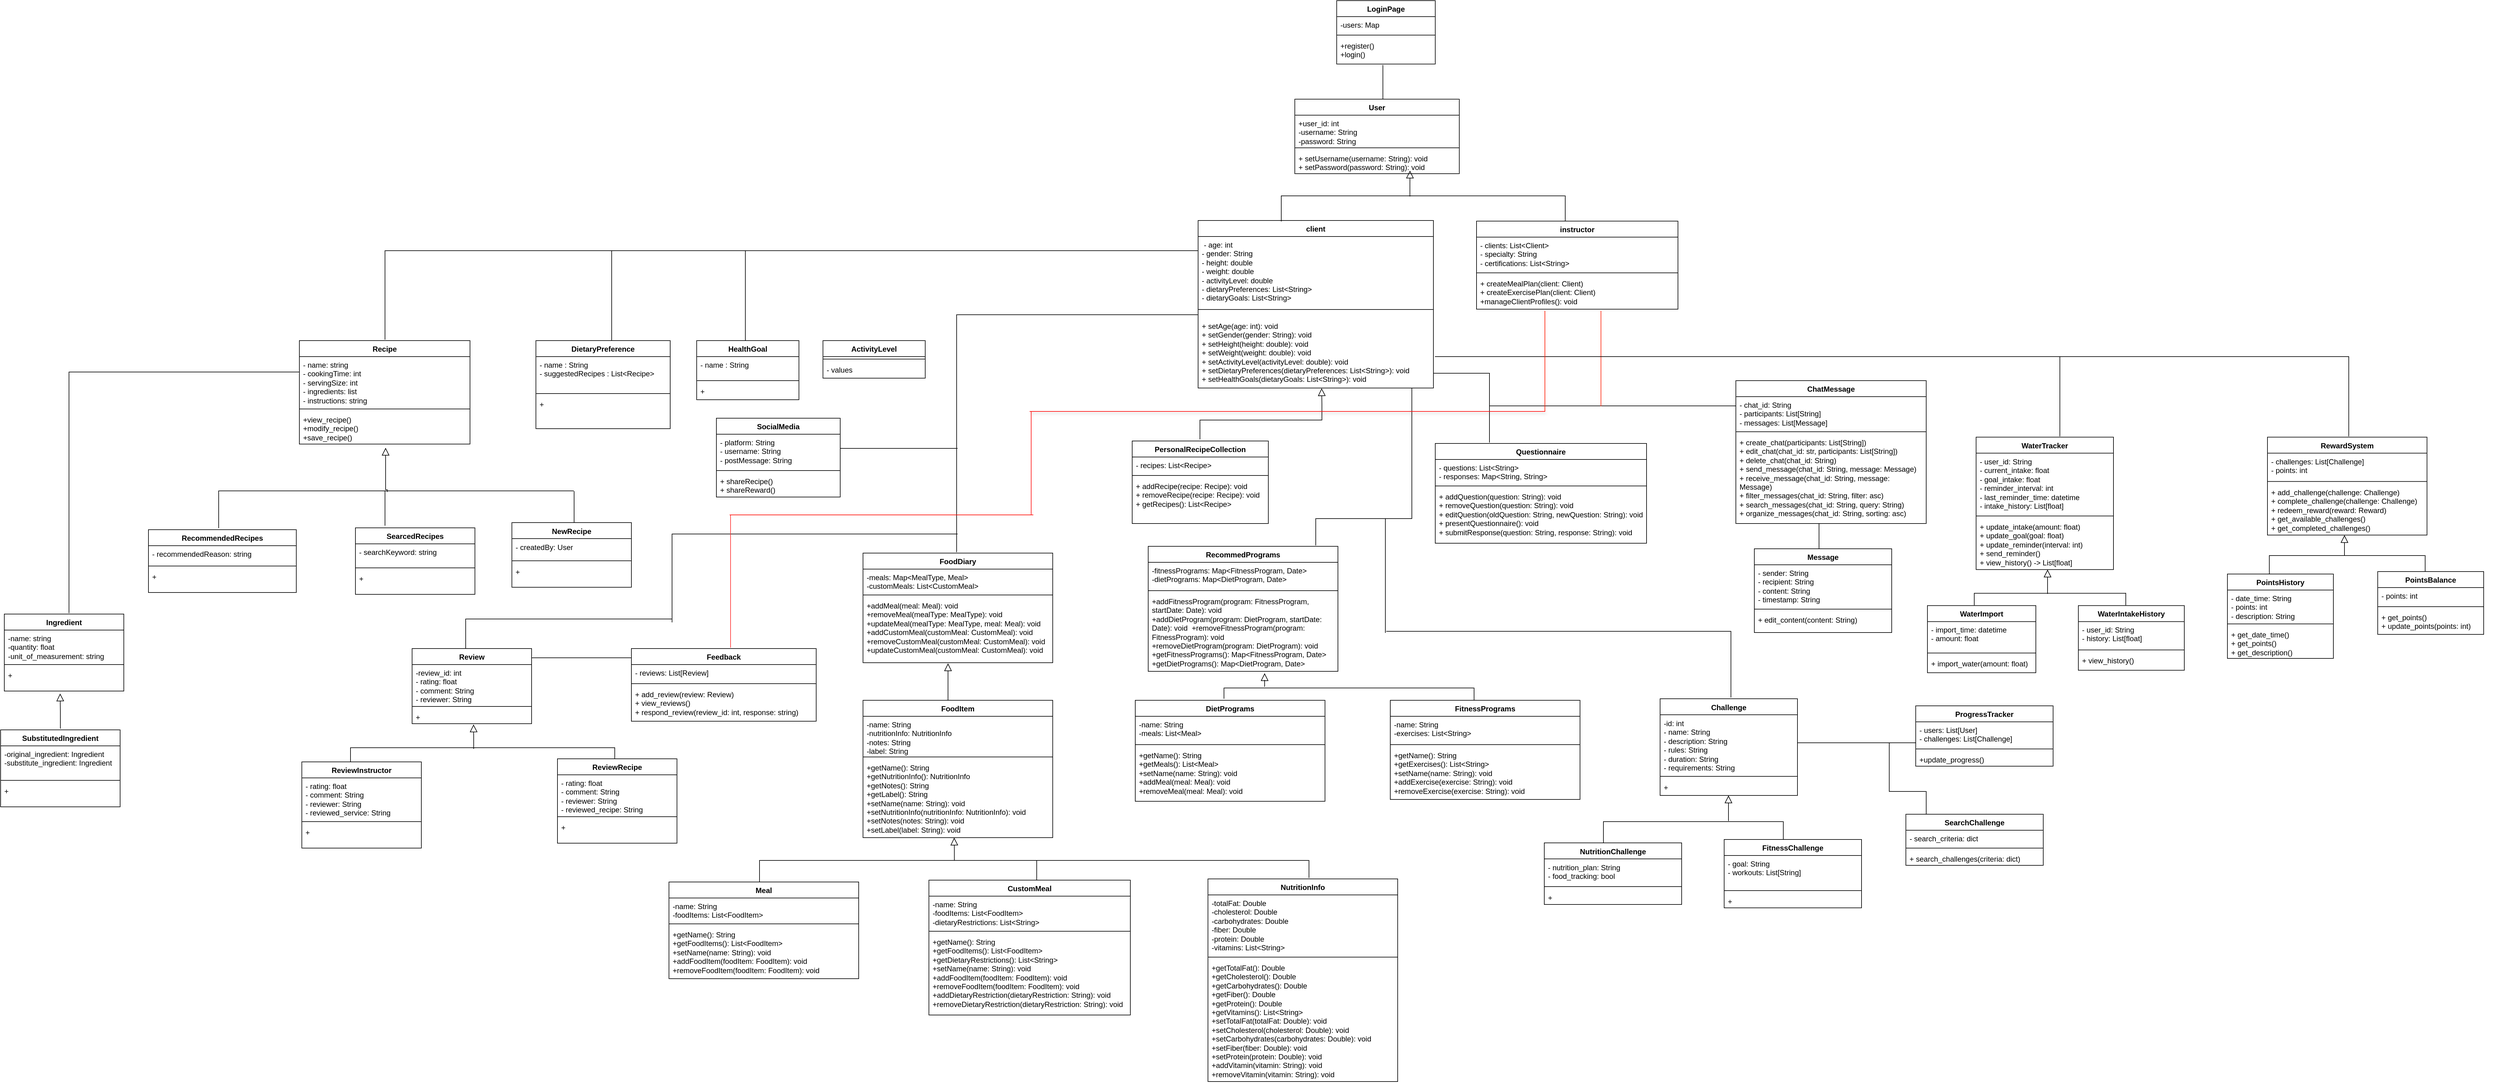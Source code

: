 <mxfile version="21.1.7" type="device">
  <diagram id="C5RBs43oDa-KdzZeNtuy" name="Page-1">
    <mxGraphModel dx="6472" dy="2552" grid="0" gridSize="10" guides="1" tooltips="1" connect="1" arrows="1" fold="1" page="0" pageScale="1" pageWidth="827" pageHeight="1169" background="#FFFFFF" math="0" shadow="0">
      <root>
        <mxCell id="WIyWlLk6GJQsqaUBKTNV-0" />
        <mxCell id="WIyWlLk6GJQsqaUBKTNV-1" parent="WIyWlLk6GJQsqaUBKTNV-0" />
        <mxCell id="5OEW0tkERuVfmyakwiXz-0" value="LoginPage" style="swimlane;fontStyle=1;align=center;verticalAlign=top;childLayout=stackLayout;horizontal=1;startSize=26;horizontalStack=0;resizeParent=1;resizeParentMax=0;resizeLast=0;collapsible=1;marginBottom=0;whiteSpace=wrap;html=1;" vertex="1" parent="WIyWlLk6GJQsqaUBKTNV-1">
          <mxGeometry x="256" y="-688" width="160" height="103" as="geometry" />
        </mxCell>
        <mxCell id="5OEW0tkERuVfmyakwiXz-1" value="-users: Map" style="text;strokeColor=none;fillColor=none;align=left;verticalAlign=top;spacingLeft=4;spacingRight=4;overflow=hidden;rotatable=0;points=[[0,0.5],[1,0.5]];portConstraint=eastwest;whiteSpace=wrap;html=1;" vertex="1" parent="5OEW0tkERuVfmyakwiXz-0">
          <mxGeometry y="26" width="160" height="26" as="geometry" />
        </mxCell>
        <mxCell id="5OEW0tkERuVfmyakwiXz-2" value="" style="line;strokeWidth=1;fillColor=none;align=left;verticalAlign=middle;spacingTop=-1;spacingLeft=3;spacingRight=3;rotatable=0;labelPosition=right;points=[];portConstraint=eastwest;strokeColor=inherit;" vertex="1" parent="5OEW0tkERuVfmyakwiXz-0">
          <mxGeometry y="52" width="160" height="8" as="geometry" />
        </mxCell>
        <mxCell id="5OEW0tkERuVfmyakwiXz-3" value="+register()&lt;br&gt;+login()" style="text;strokeColor=none;fillColor=none;align=left;verticalAlign=top;spacingLeft=4;spacingRight=4;overflow=hidden;rotatable=0;points=[[0,0.5],[1,0.5]];portConstraint=eastwest;whiteSpace=wrap;html=1;" vertex="1" parent="5OEW0tkERuVfmyakwiXz-0">
          <mxGeometry y="60" width="160" height="43" as="geometry" />
        </mxCell>
        <mxCell id="5OEW0tkERuVfmyakwiXz-5" value="client" style="swimlane;fontStyle=1;align=center;verticalAlign=top;childLayout=stackLayout;horizontal=1;startSize=26;horizontalStack=0;resizeParent=1;resizeParentMax=0;resizeLast=0;collapsible=1;marginBottom=0;whiteSpace=wrap;html=1;" vertex="1" parent="WIyWlLk6GJQsqaUBKTNV-1">
          <mxGeometry x="31" y="-331" width="382" height="272" as="geometry" />
        </mxCell>
        <mxCell id="5OEW0tkERuVfmyakwiXz-6" value="&lt;div&gt;&amp;nbsp;- age: int&amp;nbsp; &amp;nbsp; &amp;nbsp; &amp;nbsp;&lt;/div&gt;&lt;div&gt;- gender: String&amp;nbsp;&lt;/div&gt;&lt;div&gt;- height: double&amp;nbsp;&lt;/div&gt;&lt;div&gt;- weight: double&amp;nbsp;&lt;/div&gt;&lt;div&gt;- activityLevel: double&amp;nbsp;&lt;/div&gt;&lt;div&gt;- dietaryPreferences: List&amp;lt;String&amp;gt;&amp;nbsp;&lt;/div&gt;&lt;div&gt;- dietaryGoals: List&amp;lt;String&amp;gt;&amp;nbsp;&lt;/div&gt;" style="text;strokeColor=none;fillColor=none;align=left;verticalAlign=top;spacingLeft=4;spacingRight=4;overflow=hidden;rotatable=0;points=[[0,0.5],[1,0.5]];portConstraint=eastwest;whiteSpace=wrap;html=1;" vertex="1" parent="5OEW0tkERuVfmyakwiXz-5">
          <mxGeometry y="26" width="382" height="105" as="geometry" />
        </mxCell>
        <mxCell id="5OEW0tkERuVfmyakwiXz-7" value="" style="line;strokeWidth=1;fillColor=none;align=left;verticalAlign=middle;spacingTop=-1;spacingLeft=3;spacingRight=3;rotatable=0;labelPosition=right;points=[];portConstraint=eastwest;strokeColor=inherit;" vertex="1" parent="5OEW0tkERuVfmyakwiXz-5">
          <mxGeometry y="131" width="382" height="27" as="geometry" />
        </mxCell>
        <mxCell id="5OEW0tkERuVfmyakwiXz-8" value="&lt;div&gt;+ setAge(age: int): void&amp;nbsp;&lt;/div&gt;&lt;div&gt;+ setGender(gender: String): void&amp;nbsp;&lt;span style=&quot;background-color: initial;&quot;&gt;&amp;nbsp;&lt;/span&gt;&lt;/div&gt;&lt;div&gt;+ setHeight(height: double): void&amp;nbsp;&lt;/div&gt;&lt;div&gt;+ setWeight(weight: double): void&amp;nbsp;&lt;span style=&quot;background-color: initial;&quot;&gt;&amp;nbsp;&lt;/span&gt;&lt;/div&gt;&lt;div&gt;+ setActivityLevel(activityLevel: double): void&amp;nbsp;&lt;/div&gt;&lt;div&gt;+ setDietaryPreferences(dietaryPreferences: List&amp;lt;String&amp;gt;): void&amp;nbsp;&lt;/div&gt;&lt;div&gt;+ setHealthGoals(dietaryGoals: List&amp;lt;String&amp;gt;): void&amp;nbsp;&lt;span style=&quot;background-color: initial;&quot;&gt;&amp;nbsp;&lt;/span&gt;&lt;/div&gt;&lt;div&gt;&amp;nbsp;&lt;/div&gt;" style="text;strokeColor=none;fillColor=none;align=left;verticalAlign=top;spacingLeft=4;spacingRight=4;overflow=hidden;rotatable=0;points=[[0,0.5],[1,0.5]];portConstraint=eastwest;whiteSpace=wrap;html=1;" vertex="1" parent="5OEW0tkERuVfmyakwiXz-5">
          <mxGeometry y="158" width="382" height="114" as="geometry" />
        </mxCell>
        <mxCell id="5OEW0tkERuVfmyakwiXz-9" value="instructor" style="swimlane;fontStyle=1;align=center;verticalAlign=top;childLayout=stackLayout;horizontal=1;startSize=26;horizontalStack=0;resizeParent=1;resizeParentMax=0;resizeLast=0;collapsible=1;marginBottom=0;whiteSpace=wrap;html=1;" vertex="1" parent="WIyWlLk6GJQsqaUBKTNV-1">
          <mxGeometry x="483" y="-330" width="327" height="143" as="geometry" />
        </mxCell>
        <mxCell id="5OEW0tkERuVfmyakwiXz-10" value="&lt;div&gt;- clients: List&amp;lt;Client&amp;gt;&amp;nbsp; &amp;nbsp; &amp;nbsp; &amp;nbsp;&amp;nbsp;&lt;/div&gt;&lt;div&gt;- specialty: String&amp;nbsp; &amp;nbsp; &amp;nbsp; &amp;nbsp; &amp;nbsp; &amp;nbsp;&amp;nbsp;&lt;/div&gt;&lt;div&gt;- certifications: List&amp;lt;String&amp;gt;&lt;/div&gt;" style="text;strokeColor=none;fillColor=none;align=left;verticalAlign=top;spacingLeft=4;spacingRight=4;overflow=hidden;rotatable=0;points=[[0,0.5],[1,0.5]];portConstraint=eastwest;whiteSpace=wrap;html=1;" vertex="1" parent="5OEW0tkERuVfmyakwiXz-9">
          <mxGeometry y="26" width="327" height="54" as="geometry" />
        </mxCell>
        <mxCell id="5OEW0tkERuVfmyakwiXz-11" value="" style="line;strokeWidth=1;fillColor=none;align=left;verticalAlign=middle;spacingTop=-1;spacingLeft=3;spacingRight=3;rotatable=0;labelPosition=right;points=[];portConstraint=eastwest;strokeColor=inherit;" vertex="1" parent="5OEW0tkERuVfmyakwiXz-9">
          <mxGeometry y="80" width="327" height="8" as="geometry" />
        </mxCell>
        <mxCell id="5OEW0tkERuVfmyakwiXz-12" value="&lt;div&gt;+ createMealPlan(client: Client)&amp;nbsp;&lt;/div&gt;&lt;div&gt;+ createExercisePlan(client: Client)&lt;/div&gt;&lt;div&gt;+manageClientProfiles(): void&lt;br&gt;&lt;/div&gt;" style="text;strokeColor=none;fillColor=none;align=left;verticalAlign=top;spacingLeft=4;spacingRight=4;overflow=hidden;rotatable=0;points=[[0,0.5],[1,0.5]];portConstraint=eastwest;whiteSpace=wrap;html=1;" vertex="1" parent="5OEW0tkERuVfmyakwiXz-9">
          <mxGeometry y="88" width="327" height="55" as="geometry" />
        </mxCell>
        <mxCell id="5OEW0tkERuVfmyakwiXz-13" value="User" style="swimlane;fontStyle=1;align=center;verticalAlign=top;childLayout=stackLayout;horizontal=1;startSize=26;horizontalStack=0;resizeParent=1;resizeParentMax=0;resizeLast=0;collapsible=1;marginBottom=0;whiteSpace=wrap;html=1;" vertex="1" parent="WIyWlLk6GJQsqaUBKTNV-1">
          <mxGeometry x="188" y="-528" width="267" height="121" as="geometry" />
        </mxCell>
        <mxCell id="5OEW0tkERuVfmyakwiXz-14" value="&lt;div&gt;+user_id: int&lt;/div&gt;&lt;div&gt;-username: String&amp;nbsp; &amp;nbsp; &amp;nbsp; &amp;nbsp; &amp;nbsp; &amp;nbsp; &amp;nbsp; &amp;nbsp;&amp;nbsp;&lt;/div&gt;&lt;div&gt;-password: String&lt;/div&gt;" style="text;strokeColor=none;fillColor=none;align=left;verticalAlign=top;spacingLeft=4;spacingRight=4;overflow=hidden;rotatable=0;points=[[0,0.5],[1,0.5]];portConstraint=eastwest;whiteSpace=wrap;html=1;" vertex="1" parent="5OEW0tkERuVfmyakwiXz-13">
          <mxGeometry y="26" width="267" height="49" as="geometry" />
        </mxCell>
        <mxCell id="5OEW0tkERuVfmyakwiXz-15" value="" style="line;strokeWidth=1;fillColor=none;align=left;verticalAlign=middle;spacingTop=-1;spacingLeft=3;spacingRight=3;rotatable=0;labelPosition=right;points=[];portConstraint=eastwest;strokeColor=inherit;" vertex="1" parent="5OEW0tkERuVfmyakwiXz-13">
          <mxGeometry y="75" width="267" height="8" as="geometry" />
        </mxCell>
        <mxCell id="5OEW0tkERuVfmyakwiXz-16" value="&lt;div&gt;+ setUsername(username: String): void&amp;nbsp;&lt;/div&gt;&lt;div&gt;+ setPassword(password: String): void&lt;/div&gt;" style="text;strokeColor=none;fillColor=none;align=left;verticalAlign=top;spacingLeft=4;spacingRight=4;overflow=hidden;rotatable=0;points=[[0,0.5],[1,0.5]];portConstraint=eastwest;whiteSpace=wrap;html=1;" vertex="1" parent="5OEW0tkERuVfmyakwiXz-13">
          <mxGeometry y="83" width="267" height="38" as="geometry" />
        </mxCell>
        <mxCell id="5OEW0tkERuVfmyakwiXz-22" value="" style="shape=partialRectangle;whiteSpace=wrap;html=1;bottom=0;right=0;fillColor=none;" vertex="1" parent="WIyWlLk6GJQsqaUBKTNV-1">
          <mxGeometry x="166" y="-371" width="461" height="41" as="geometry" />
        </mxCell>
        <mxCell id="5OEW0tkERuVfmyakwiXz-23" value="" style="shape=partialRectangle;whiteSpace=wrap;html=1;right=0;top=0;bottom=0;fillColor=none;routingCenterX=-0.5;" vertex="1" parent="WIyWlLk6GJQsqaUBKTNV-1">
          <mxGeometry x="627" y="-370" width="74" height="39" as="geometry" />
        </mxCell>
        <mxCell id="5OEW0tkERuVfmyakwiXz-24" value="" style="shape=partialRectangle;whiteSpace=wrap;html=1;right=0;top=0;bottom=0;fillColor=none;routingCenterX=-0.5;" vertex="1" parent="WIyWlLk6GJQsqaUBKTNV-1">
          <mxGeometry x="331" y="-583" width="53" height="54" as="geometry" />
        </mxCell>
        <mxCell id="5OEW0tkERuVfmyakwiXz-25" value="" style="endArrow=block;endSize=10;endFill=0;shadow=0;strokeWidth=1;rounded=0;edgeStyle=elbowEdgeStyle;elbow=vertical;exitX=0.453;exitY=0.024;exitDx=0;exitDy=0;exitPerimeter=0;" edge="1" parent="WIyWlLk6GJQsqaUBKTNV-1" source="5OEW0tkERuVfmyakwiXz-22">
          <mxGeometry width="160" relative="1" as="geometry">
            <mxPoint x="483" y="-534" as="sourcePoint" />
            <mxPoint x="375" y="-412" as="targetPoint" />
            <Array as="points" />
          </mxGeometry>
        </mxCell>
        <mxCell id="5OEW0tkERuVfmyakwiXz-26" value="PersonalRecipeCollection" style="swimlane;fontStyle=1;align=center;verticalAlign=top;childLayout=stackLayout;horizontal=1;startSize=26;horizontalStack=0;resizeParent=1;resizeParentMax=0;resizeLast=0;collapsible=1;marginBottom=0;whiteSpace=wrap;html=1;" vertex="1" parent="WIyWlLk6GJQsqaUBKTNV-1">
          <mxGeometry x="-76" y="27" width="221" height="134" as="geometry" />
        </mxCell>
        <mxCell id="5OEW0tkERuVfmyakwiXz-27" value="- recipes: List&amp;lt;Recipe&amp;gt;" style="text;strokeColor=none;fillColor=none;align=left;verticalAlign=top;spacingLeft=4;spacingRight=4;overflow=hidden;rotatable=0;points=[[0,0.5],[1,0.5]];portConstraint=eastwest;whiteSpace=wrap;html=1;" vertex="1" parent="5OEW0tkERuVfmyakwiXz-26">
          <mxGeometry y="26" width="221" height="26" as="geometry" />
        </mxCell>
        <mxCell id="5OEW0tkERuVfmyakwiXz-28" value="" style="line;strokeWidth=1;fillColor=none;align=left;verticalAlign=middle;spacingTop=-1;spacingLeft=3;spacingRight=3;rotatable=0;labelPosition=right;points=[];portConstraint=eastwest;strokeColor=inherit;" vertex="1" parent="5OEW0tkERuVfmyakwiXz-26">
          <mxGeometry y="52" width="221" height="8" as="geometry" />
        </mxCell>
        <mxCell id="5OEW0tkERuVfmyakwiXz-29" value="&lt;div&gt;+ addRecipe(recipe: Recipe): void&amp;nbsp;&lt;/div&gt;&lt;div&gt;+ removeRecipe(recipe: Recipe): void&amp;nbsp;&lt;/div&gt;&lt;div&gt;+ getRecipes(): List&amp;lt;Recipe&amp;gt;&amp;nbsp;&lt;/div&gt;" style="text;strokeColor=none;fillColor=none;align=left;verticalAlign=top;spacingLeft=4;spacingRight=4;overflow=hidden;rotatable=0;points=[[0,0.5],[1,0.5]];portConstraint=eastwest;whiteSpace=wrap;html=1;" vertex="1" parent="5OEW0tkERuVfmyakwiXz-26">
          <mxGeometry y="60" width="221" height="74" as="geometry" />
        </mxCell>
        <mxCell id="5OEW0tkERuVfmyakwiXz-30" value="" style="shape=partialRectangle;whiteSpace=wrap;html=1;bottom=0;right=0;fillColor=none;" vertex="1" parent="WIyWlLk6GJQsqaUBKTNV-1">
          <mxGeometry x="34" y="-7" width="198" height="31" as="geometry" />
        </mxCell>
        <mxCell id="5OEW0tkERuVfmyakwiXz-37" value="" style="endArrow=block;endSize=10;endFill=0;shadow=0;strokeWidth=1;rounded=0;edgeStyle=elbowEdgeStyle;elbow=vertical;entryX=0.525;entryY=1.003;entryDx=0;entryDy=0;entryPerimeter=0;" edge="1" parent="WIyWlLk6GJQsqaUBKTNV-1" target="5OEW0tkERuVfmyakwiXz-8">
          <mxGeometry width="160" relative="1" as="geometry">
            <mxPoint x="232" y="-7" as="sourcePoint" />
            <mxPoint x="234" y="1" as="targetPoint" />
            <Array as="points" />
          </mxGeometry>
        </mxCell>
        <mxCell id="5OEW0tkERuVfmyakwiXz-38" value="FoodDiary" style="swimlane;fontStyle=1;align=center;verticalAlign=top;childLayout=stackLayout;horizontal=1;startSize=26;horizontalStack=0;resizeParent=1;resizeParentMax=0;resizeLast=0;collapsible=1;marginBottom=0;whiteSpace=wrap;html=1;" vertex="1" parent="WIyWlLk6GJQsqaUBKTNV-1">
          <mxGeometry x="-513" y="209" width="308" height="178" as="geometry" />
        </mxCell>
        <mxCell id="5OEW0tkERuVfmyakwiXz-39" value="&lt;div&gt;-meals: Map&amp;lt;MealType, Meal&amp;gt;&amp;nbsp; &amp;nbsp;&lt;/div&gt;&lt;div&gt;-customMeals: List&amp;lt;CustomMeal&amp;gt;&lt;/div&gt;" style="text;strokeColor=none;fillColor=none;align=left;verticalAlign=top;spacingLeft=4;spacingRight=4;overflow=hidden;rotatable=0;points=[[0,0.5],[1,0.5]];portConstraint=eastwest;whiteSpace=wrap;html=1;" vertex="1" parent="5OEW0tkERuVfmyakwiXz-38">
          <mxGeometry y="26" width="308" height="38" as="geometry" />
        </mxCell>
        <mxCell id="5OEW0tkERuVfmyakwiXz-40" value="" style="line;strokeWidth=1;fillColor=none;align=left;verticalAlign=middle;spacingTop=-1;spacingLeft=3;spacingRight=3;rotatable=0;labelPosition=right;points=[];portConstraint=eastwest;strokeColor=inherit;" vertex="1" parent="5OEW0tkERuVfmyakwiXz-38">
          <mxGeometry y="64" width="308" height="8" as="geometry" />
        </mxCell>
        <mxCell id="5OEW0tkERuVfmyakwiXz-41" value="&lt;div&gt;+addMeal(meal: Meal): void&amp;nbsp; &amp;nbsp; &amp;nbsp; &amp;nbsp;&lt;/div&gt;&lt;div&gt;+removeMeal(mealType: MealType): void&amp;nbsp;&lt;/div&gt;&lt;div&gt;+updateMeal(mealType: MealType, meal: Meal): void&amp;nbsp;&lt;/div&gt;&lt;div&gt;+addCustomMeal(customMeal: CustomMeal): void&amp;nbsp;&lt;/div&gt;&lt;div&gt;+removeCustomMeal(customMeal: CustomMeal): void&amp;nbsp;&lt;/div&gt;&lt;div&gt;+updateCustomMeal(customMeal: CustomMeal): void&lt;/div&gt;" style="text;strokeColor=none;fillColor=none;align=left;verticalAlign=top;spacingLeft=4;spacingRight=4;overflow=hidden;rotatable=0;points=[[0,0.5],[1,0.5]];portConstraint=eastwest;whiteSpace=wrap;html=1;" vertex="1" parent="5OEW0tkERuVfmyakwiXz-38">
          <mxGeometry y="72" width="308" height="106" as="geometry" />
        </mxCell>
        <mxCell id="5OEW0tkERuVfmyakwiXz-59" value="FoodItem" style="swimlane;fontStyle=1;align=center;verticalAlign=top;childLayout=stackLayout;horizontal=1;startSize=26;horizontalStack=0;resizeParent=1;resizeParentMax=0;resizeLast=0;collapsible=1;marginBottom=0;whiteSpace=wrap;html=1;" vertex="1" parent="WIyWlLk6GJQsqaUBKTNV-1">
          <mxGeometry x="-513" y="448" width="308" height="223" as="geometry" />
        </mxCell>
        <mxCell id="5OEW0tkERuVfmyakwiXz-60" value="&lt;div&gt;-name: String&amp;nbsp; &amp;nbsp; &amp;nbsp; &amp;nbsp; &amp;nbsp; &amp;nbsp; &amp;nbsp; &amp;nbsp; &amp;nbsp; &amp;nbsp;&amp;nbsp;&lt;/div&gt;&lt;div&gt;-nutritionInfo: NutritionInfo&amp;nbsp; &amp;nbsp;&amp;nbsp;&lt;/div&gt;&lt;div&gt;-notes: String&lt;/div&gt;&lt;div&gt;-label: String&lt;/div&gt;" style="text;strokeColor=none;fillColor=none;align=left;verticalAlign=top;spacingLeft=4;spacingRight=4;overflow=hidden;rotatable=0;points=[[0,0.5],[1,0.5]];portConstraint=eastwest;whiteSpace=wrap;html=1;" vertex="1" parent="5OEW0tkERuVfmyakwiXz-59">
          <mxGeometry y="26" width="308" height="62" as="geometry" />
        </mxCell>
        <mxCell id="5OEW0tkERuVfmyakwiXz-61" value="" style="line;strokeWidth=1;fillColor=none;align=left;verticalAlign=middle;spacingTop=-1;spacingLeft=3;spacingRight=3;rotatable=0;labelPosition=right;points=[];portConstraint=eastwest;strokeColor=inherit;" vertex="1" parent="5OEW0tkERuVfmyakwiXz-59">
          <mxGeometry y="88" width="308" height="8" as="geometry" />
        </mxCell>
        <mxCell id="5OEW0tkERuVfmyakwiXz-62" value="&lt;div&gt;+getName(): String&amp;nbsp; &amp;nbsp; &amp;nbsp; &amp;nbsp; &amp;nbsp; &amp;nbsp; &amp;nbsp; &amp;nbsp;&lt;/div&gt;&lt;div&gt;+getNutritionInfo(): NutritionInfo&amp;nbsp;&lt;/div&gt;&lt;div&gt;+getNotes(): String&amp;nbsp; &amp;nbsp; &amp;nbsp;&lt;/div&gt;&lt;div&gt;+getLabel(): String&amp;nbsp; &amp;nbsp; &amp;nbsp; &amp;nbsp; &amp;nbsp;&lt;/div&gt;&lt;div&gt;+setName(name: String): void&amp;nbsp; &amp;nbsp; &amp;nbsp;&lt;/div&gt;&lt;div&gt;+setNutritionInfo(nutritionInfo: NutritionInfo): void&amp;nbsp;&lt;/div&gt;&lt;div&gt;+setNotes(notes: String): void&lt;/div&gt;&lt;div&gt;+setLabel(label: String): void&lt;/div&gt;" style="text;strokeColor=none;fillColor=none;align=left;verticalAlign=top;spacingLeft=4;spacingRight=4;overflow=hidden;rotatable=0;points=[[0,0.5],[1,0.5]];portConstraint=eastwest;whiteSpace=wrap;html=1;" vertex="1" parent="5OEW0tkERuVfmyakwiXz-59">
          <mxGeometry y="96" width="308" height="127" as="geometry" />
        </mxCell>
        <mxCell id="5OEW0tkERuVfmyakwiXz-63" value="CustomMeal" style="swimlane;fontStyle=1;align=center;verticalAlign=top;childLayout=stackLayout;horizontal=1;startSize=26;horizontalStack=0;resizeParent=1;resizeParentMax=0;resizeLast=0;collapsible=1;marginBottom=0;whiteSpace=wrap;html=1;" vertex="1" parent="WIyWlLk6GJQsqaUBKTNV-1">
          <mxGeometry x="-406" y="740" width="327" height="219" as="geometry" />
        </mxCell>
        <mxCell id="5OEW0tkERuVfmyakwiXz-64" value="&lt;div&gt;-name: String&amp;nbsp; &amp;nbsp; &amp;nbsp; &amp;nbsp; &amp;nbsp; &amp;nbsp; &amp;nbsp; &amp;nbsp; &amp;nbsp; &amp;nbsp;&amp;nbsp;&lt;/div&gt;&lt;div&gt;-foodItems: List&amp;lt;FoodItem&amp;gt;&amp;nbsp; &amp;nbsp; &amp;nbsp; &amp;nbsp;&lt;/div&gt;&lt;div&gt;-dietaryRestrictions: List&amp;lt;String&amp;gt;&lt;/div&gt;" style="text;strokeColor=none;fillColor=none;align=left;verticalAlign=top;spacingLeft=4;spacingRight=4;overflow=hidden;rotatable=0;points=[[0,0.5],[1,0.5]];portConstraint=eastwest;whiteSpace=wrap;html=1;" vertex="1" parent="5OEW0tkERuVfmyakwiXz-63">
          <mxGeometry y="26" width="327" height="53" as="geometry" />
        </mxCell>
        <mxCell id="5OEW0tkERuVfmyakwiXz-65" value="" style="line;strokeWidth=1;fillColor=none;align=left;verticalAlign=middle;spacingTop=-1;spacingLeft=3;spacingRight=3;rotatable=0;labelPosition=right;points=[];portConstraint=eastwest;strokeColor=inherit;" vertex="1" parent="5OEW0tkERuVfmyakwiXz-63">
          <mxGeometry y="79" width="327" height="8" as="geometry" />
        </mxCell>
        <mxCell id="5OEW0tkERuVfmyakwiXz-66" value="&lt;div&gt;+getName(): String&amp;nbsp; &amp;nbsp; &amp;nbsp; &amp;nbsp; &amp;nbsp; &amp;nbsp; &amp;nbsp; &amp;nbsp;&lt;/div&gt;&lt;div&gt;+getFoodItems(): List&amp;lt;FoodItem&amp;gt;&amp;nbsp;&amp;nbsp;&lt;/div&gt;&lt;div&gt;+getDietaryRestrictions(): List&amp;lt;String&amp;gt;&amp;nbsp;&lt;/div&gt;&lt;div&gt;+setName(name: String): void&amp;nbsp; &amp;nbsp; &amp;nbsp;&lt;/div&gt;&lt;div&gt;+addFoodItem(foodItem: FoodItem): void&amp;nbsp;&lt;/div&gt;&lt;div&gt;+removeFoodItem(foodItem: FoodItem): void&amp;nbsp;&lt;/div&gt;&lt;div&gt;+addDietaryRestriction(dietaryRestriction: String): void&amp;nbsp;&lt;/div&gt;&lt;div&gt;+removeDietaryRestriction(dietaryRestriction: String): void&lt;/div&gt;" style="text;strokeColor=none;fillColor=none;align=left;verticalAlign=top;spacingLeft=4;spacingRight=4;overflow=hidden;rotatable=0;points=[[0,0.5],[1,0.5]];portConstraint=eastwest;whiteSpace=wrap;html=1;" vertex="1" parent="5OEW0tkERuVfmyakwiXz-63">
          <mxGeometry y="87" width="327" height="132" as="geometry" />
        </mxCell>
        <mxCell id="5OEW0tkERuVfmyakwiXz-67" value="Meal" style="swimlane;fontStyle=1;align=center;verticalAlign=top;childLayout=stackLayout;horizontal=1;startSize=26;horizontalStack=0;resizeParent=1;resizeParentMax=0;resizeLast=0;collapsible=1;marginBottom=0;whiteSpace=wrap;html=1;" vertex="1" parent="WIyWlLk6GJQsqaUBKTNV-1">
          <mxGeometry x="-828" y="743" width="308" height="157" as="geometry" />
        </mxCell>
        <mxCell id="5OEW0tkERuVfmyakwiXz-68" value="&lt;div&gt;-name: String&amp;nbsp; &amp;nbsp; &amp;nbsp; &amp;nbsp; &amp;nbsp; &amp;nbsp; &amp;nbsp; &amp;nbsp; &amp;nbsp; &amp;nbsp;&amp;nbsp;&lt;/div&gt;&lt;div&gt;-foodItems: List&amp;lt;FoodItem&amp;gt;&lt;/div&gt;" style="text;strokeColor=none;fillColor=none;align=left;verticalAlign=top;spacingLeft=4;spacingRight=4;overflow=hidden;rotatable=0;points=[[0,0.5],[1,0.5]];portConstraint=eastwest;whiteSpace=wrap;html=1;" vertex="1" parent="5OEW0tkERuVfmyakwiXz-67">
          <mxGeometry y="26" width="308" height="38" as="geometry" />
        </mxCell>
        <mxCell id="5OEW0tkERuVfmyakwiXz-69" value="" style="line;strokeWidth=1;fillColor=none;align=left;verticalAlign=middle;spacingTop=-1;spacingLeft=3;spacingRight=3;rotatable=0;labelPosition=right;points=[];portConstraint=eastwest;strokeColor=inherit;" vertex="1" parent="5OEW0tkERuVfmyakwiXz-67">
          <mxGeometry y="64" width="308" height="8" as="geometry" />
        </mxCell>
        <mxCell id="5OEW0tkERuVfmyakwiXz-70" value="&lt;div&gt;+getName(): String&amp;nbsp; &amp;nbsp; &amp;nbsp; &amp;nbsp; &amp;nbsp; &amp;nbsp; &amp;nbsp;&amp;nbsp;&lt;/div&gt;&lt;div&gt;+getFoodItems(): List&amp;lt;FoodItem&amp;gt;&amp;nbsp;&amp;nbsp;&lt;/div&gt;&lt;div&gt;+setName(name: String): void&amp;nbsp; &amp;nbsp; &amp;nbsp;&lt;/div&gt;&lt;div&gt;+addFoodItem(foodItem: FoodItem): void&amp;nbsp;&lt;/div&gt;&lt;div&gt;+removeFoodItem(foodItem: FoodItem): void&amp;nbsp;&lt;/div&gt;" style="text;strokeColor=none;fillColor=none;align=left;verticalAlign=top;spacingLeft=4;spacingRight=4;overflow=hidden;rotatable=0;points=[[0,0.5],[1,0.5]];portConstraint=eastwest;whiteSpace=wrap;html=1;" vertex="1" parent="5OEW0tkERuVfmyakwiXz-67">
          <mxGeometry y="72" width="308" height="85" as="geometry" />
        </mxCell>
        <mxCell id="5OEW0tkERuVfmyakwiXz-71" value="NutritionInfo" style="swimlane;fontStyle=1;align=center;verticalAlign=top;childLayout=stackLayout;horizontal=1;startSize=26;horizontalStack=0;resizeParent=1;resizeParentMax=0;resizeLast=0;collapsible=1;marginBottom=0;whiteSpace=wrap;html=1;" vertex="1" parent="WIyWlLk6GJQsqaUBKTNV-1">
          <mxGeometry x="47" y="738" width="308" height="329" as="geometry" />
        </mxCell>
        <mxCell id="5OEW0tkERuVfmyakwiXz-72" value="&lt;div&gt;-totalFat: Double&amp;nbsp; &amp;nbsp; &amp;nbsp; &amp;nbsp; &amp;nbsp; &amp;nbsp; &amp;nbsp; &amp;nbsp;&lt;/div&gt;&lt;div&gt;-cholesterol: Double&amp;nbsp; &amp;nbsp; &amp;nbsp; &amp;nbsp; &amp;nbsp; &amp;nbsp; &amp;nbsp;&lt;/div&gt;&lt;div&gt;-carbohydrates: Double&amp;nbsp; &amp;nbsp; &amp;nbsp; &amp;nbsp; &amp;nbsp; &amp;nbsp;&lt;/div&gt;&lt;div&gt;-fiber: Double&amp;nbsp; &amp;nbsp; &amp;nbsp; &amp;nbsp; &amp;nbsp; &amp;nbsp; &amp;nbsp; &amp;nbsp; &amp;nbsp;&amp;nbsp;&lt;/div&gt;&lt;div&gt;-protein: Double&amp;nbsp; &amp;nbsp; &amp;nbsp; &amp;nbsp; &amp;nbsp; &amp;nbsp; &amp;nbsp; &amp;nbsp; &amp;nbsp;&lt;/div&gt;&lt;div&gt;-vitamins: List&amp;lt;String&amp;gt;&lt;/div&gt;" style="text;strokeColor=none;fillColor=none;align=left;verticalAlign=top;spacingLeft=4;spacingRight=4;overflow=hidden;rotatable=0;points=[[0,0.5],[1,0.5]];portConstraint=eastwest;whiteSpace=wrap;html=1;" vertex="1" parent="5OEW0tkERuVfmyakwiXz-71">
          <mxGeometry y="26" width="308" height="97" as="geometry" />
        </mxCell>
        <mxCell id="5OEW0tkERuVfmyakwiXz-73" value="" style="line;strokeWidth=1;fillColor=none;align=left;verticalAlign=middle;spacingTop=-1;spacingLeft=3;spacingRight=3;rotatable=0;labelPosition=right;points=[];portConstraint=eastwest;strokeColor=inherit;" vertex="1" parent="5OEW0tkERuVfmyakwiXz-71">
          <mxGeometry y="123" width="308" height="8" as="geometry" />
        </mxCell>
        <mxCell id="5OEW0tkERuVfmyakwiXz-74" value="&lt;div&gt;+getTotalFat(): Double&amp;nbsp; &amp;nbsp; &amp;nbsp; &amp;nbsp; &amp;nbsp; &amp;nbsp;&lt;/div&gt;&lt;div&gt;+getCholesterol(): Double&amp;nbsp; &amp;nbsp; &amp;nbsp; &amp;nbsp;&amp;nbsp;&lt;/div&gt;&lt;div&gt;+getCarbohydrates(): Double&amp;nbsp; &amp;nbsp; &amp;nbsp;&amp;nbsp;&lt;/div&gt;&lt;div&gt;+getFiber(): Double&amp;nbsp; &amp;nbsp; &amp;nbsp; &amp;nbsp; &amp;nbsp; &amp;nbsp; &amp;nbsp;&amp;nbsp;&lt;/div&gt;&lt;div&gt;+getProtein(): Double&amp;nbsp; &amp;nbsp; &amp;nbsp; &amp;nbsp; &amp;nbsp; &amp;nbsp;&amp;nbsp;&lt;/div&gt;&lt;div&gt;+getVitamins(): List&amp;lt;String&amp;gt;&amp;nbsp; &amp;nbsp; &amp;nbsp;&lt;/div&gt;&lt;div&gt;+setTotalFat(totalFat: Double): void&amp;nbsp;&lt;/div&gt;&lt;div&gt;+setCholesterol(cholesterol: Double): void&amp;nbsp;&lt;/div&gt;&lt;div&gt;+setCarbohydrates(carbohydrates: Double): void&amp;nbsp;&lt;/div&gt;&lt;div&gt;+setFiber(fiber: Double): void&amp;nbsp; &amp;nbsp;&lt;/div&gt;&lt;div&gt;+setProtein(protein: Double): void&amp;nbsp;&lt;/div&gt;&lt;div&gt;+addVitamin(vitamin: String): void&amp;nbsp;&lt;/div&gt;&lt;div&gt;+removeVitamin(vitamin: String): void&amp;nbsp;&lt;/div&gt;" style="text;strokeColor=none;fillColor=none;align=left;verticalAlign=top;spacingLeft=4;spacingRight=4;overflow=hidden;rotatable=0;points=[[0,0.5],[1,0.5]];portConstraint=eastwest;whiteSpace=wrap;html=1;" vertex="1" parent="5OEW0tkERuVfmyakwiXz-71">
          <mxGeometry y="131" width="308" height="198" as="geometry" />
        </mxCell>
        <mxCell id="5OEW0tkERuVfmyakwiXz-76" value="" style="endArrow=block;endSize=10;endFill=0;shadow=0;strokeWidth=1;rounded=0;edgeStyle=elbowEdgeStyle;elbow=vertical;" edge="1" parent="WIyWlLk6GJQsqaUBKTNV-1">
          <mxGeometry width="160" relative="1" as="geometry">
            <mxPoint x="-375" y="448" as="sourcePoint" />
            <mxPoint x="-375" y="388" as="targetPoint" />
            <Array as="points" />
          </mxGeometry>
        </mxCell>
        <mxCell id="5OEW0tkERuVfmyakwiXz-77" value="" style="shape=partialRectangle;whiteSpace=wrap;html=1;bottom=0;right=0;fillColor=none;" vertex="1" parent="WIyWlLk6GJQsqaUBKTNV-1">
          <mxGeometry x="-681" y="708" width="891" height="35" as="geometry" />
        </mxCell>
        <mxCell id="5OEW0tkERuVfmyakwiXz-78" value="" style="shape=partialRectangle;whiteSpace=wrap;html=1;right=0;top=0;bottom=0;fillColor=none;routingCenterX=-0.5;" vertex="1" parent="WIyWlLk6GJQsqaUBKTNV-1">
          <mxGeometry x="-231" y="709" width="120" height="31" as="geometry" />
        </mxCell>
        <mxCell id="5OEW0tkERuVfmyakwiXz-79" value="" style="shape=partialRectangle;whiteSpace=wrap;html=1;right=0;top=0;bottom=0;fillColor=none;routingCenterX=-0.5;" vertex="1" parent="WIyWlLk6GJQsqaUBKTNV-1">
          <mxGeometry x="211" y="708" width="124" height="28" as="geometry" />
        </mxCell>
        <mxCell id="5OEW0tkERuVfmyakwiXz-80" value="" style="endArrow=block;endSize=10;endFill=0;shadow=0;strokeWidth=1;rounded=0;edgeStyle=elbowEdgeStyle;elbow=vertical;entryX=0.448;entryY=1.009;entryDx=0;entryDy=0;entryPerimeter=0;exitX=0.355;exitY=0.013;exitDx=0;exitDy=0;exitPerimeter=0;" edge="1" parent="WIyWlLk6GJQsqaUBKTNV-1" source="5OEW0tkERuVfmyakwiXz-77">
          <mxGeometry width="160" relative="1" as="geometry">
            <mxPoint x="-365" y="731" as="sourcePoint" />
            <mxPoint x="-365" y="671" as="targetPoint" />
            <Array as="points" />
          </mxGeometry>
        </mxCell>
        <mxCell id="5OEW0tkERuVfmyakwiXz-81" value="" style="shape=partialRectangle;whiteSpace=wrap;html=1;bottom=0;right=0;fillColor=none;" vertex="1" parent="WIyWlLk6GJQsqaUBKTNV-1">
          <mxGeometry x="-361" y="-178" width="391" height="385" as="geometry" />
        </mxCell>
        <mxCell id="5OEW0tkERuVfmyakwiXz-83" value="RecommedPrograms" style="swimlane;fontStyle=1;align=center;verticalAlign=top;childLayout=stackLayout;horizontal=1;startSize=26;horizontalStack=0;resizeParent=1;resizeParentMax=0;resizeLast=0;collapsible=1;marginBottom=0;whiteSpace=wrap;html=1;" vertex="1" parent="WIyWlLk6GJQsqaUBKTNV-1">
          <mxGeometry x="-50" y="198" width="308" height="203" as="geometry" />
        </mxCell>
        <mxCell id="5OEW0tkERuVfmyakwiXz-84" value="&lt;div&gt;-fitnessPrograms: Map&amp;lt;FitnessProgram, Date&amp;gt;&amp;nbsp;&lt;/div&gt;&lt;div&gt;-dietPrograms: Map&amp;lt;DietProgram, Date&amp;gt;&lt;/div&gt;" style="text;strokeColor=none;fillColor=none;align=left;verticalAlign=top;spacingLeft=4;spacingRight=4;overflow=hidden;rotatable=0;points=[[0,0.5],[1,0.5]];portConstraint=eastwest;whiteSpace=wrap;html=1;" vertex="1" parent="5OEW0tkERuVfmyakwiXz-83">
          <mxGeometry y="26" width="308" height="42" as="geometry" />
        </mxCell>
        <mxCell id="5OEW0tkERuVfmyakwiXz-85" value="" style="line;strokeWidth=1;fillColor=none;align=left;verticalAlign=middle;spacingTop=-1;spacingLeft=3;spacingRight=3;rotatable=0;labelPosition=right;points=[];portConstraint=eastwest;strokeColor=inherit;" vertex="1" parent="5OEW0tkERuVfmyakwiXz-83">
          <mxGeometry y="68" width="308" height="8" as="geometry" />
        </mxCell>
        <mxCell id="5OEW0tkERuVfmyakwiXz-86" value="&lt;div&gt;+addFitnessProgram(program: FitnessProgram, startDate: Date): void&amp;nbsp;&lt;/div&gt;&lt;div&gt;+addDietProgram(program: DietProgram, startDate: Date): void&amp;nbsp; +removeFitnessProgram(program: FitnessProgram): void&amp;nbsp;&lt;/div&gt;&lt;div&gt;+removeDietProgram(program: DietProgram): void +getFitnessPrograms(): Map&amp;lt;FitnessProgram, Date&amp;gt; +getDietPrograms(): Map&amp;lt;DietProgram, Date&amp;gt;&lt;/div&gt;" style="text;strokeColor=none;fillColor=none;align=left;verticalAlign=top;spacingLeft=4;spacingRight=4;overflow=hidden;rotatable=0;points=[[0,0.5],[1,0.5]];portConstraint=eastwest;whiteSpace=wrap;html=1;" vertex="1" parent="5OEW0tkERuVfmyakwiXz-83">
          <mxGeometry y="76" width="308" height="127" as="geometry" />
        </mxCell>
        <mxCell id="5OEW0tkERuVfmyakwiXz-98" value="" style="endArrow=block;endSize=10;endFill=0;shadow=0;strokeWidth=1;rounded=0;edgeStyle=elbowEdgeStyle;elbow=vertical;" edge="1" parent="5OEW0tkERuVfmyakwiXz-83">
          <mxGeometry width="160" relative="1" as="geometry">
            <mxPoint x="189" y="228" as="sourcePoint" />
            <mxPoint x="189" y="206" as="targetPoint" />
            <Array as="points" />
          </mxGeometry>
        </mxCell>
        <mxCell id="5OEW0tkERuVfmyakwiXz-87" value="DietPrograms" style="swimlane;fontStyle=1;align=center;verticalAlign=top;childLayout=stackLayout;horizontal=1;startSize=26;horizontalStack=0;resizeParent=1;resizeParentMax=0;resizeLast=0;collapsible=1;marginBottom=0;whiteSpace=wrap;html=1;" vertex="1" parent="WIyWlLk6GJQsqaUBKTNV-1">
          <mxGeometry x="-71" y="448" width="308" height="164" as="geometry" />
        </mxCell>
        <mxCell id="5OEW0tkERuVfmyakwiXz-88" value="&lt;div&gt;-name: String&amp;nbsp;&lt;/div&gt;&lt;div&gt;-meals: List&amp;lt;Meal&amp;gt;&lt;/div&gt;" style="text;strokeColor=none;fillColor=none;align=left;verticalAlign=top;spacingLeft=4;spacingRight=4;overflow=hidden;rotatable=0;points=[[0,0.5],[1,0.5]];portConstraint=eastwest;whiteSpace=wrap;html=1;" vertex="1" parent="5OEW0tkERuVfmyakwiXz-87">
          <mxGeometry y="26" width="308" height="42" as="geometry" />
        </mxCell>
        <mxCell id="5OEW0tkERuVfmyakwiXz-89" value="" style="line;strokeWidth=1;fillColor=none;align=left;verticalAlign=middle;spacingTop=-1;spacingLeft=3;spacingRight=3;rotatable=0;labelPosition=right;points=[];portConstraint=eastwest;strokeColor=inherit;" vertex="1" parent="5OEW0tkERuVfmyakwiXz-87">
          <mxGeometry y="68" width="308" height="8" as="geometry" />
        </mxCell>
        <mxCell id="5OEW0tkERuVfmyakwiXz-90" value="&lt;div&gt;+getName(): String&amp;nbsp;&lt;/div&gt;&lt;div&gt;+getMeals(): List&amp;lt;Meal&amp;gt;&lt;/div&gt;&lt;div&gt;+setName(name: String): void&amp;nbsp;&lt;/div&gt;&lt;div&gt;+addMeal(meal: Meal): void&amp;nbsp;&lt;/div&gt;&lt;div&gt;+removeMeal(meal: Meal): void&lt;/div&gt;" style="text;strokeColor=none;fillColor=none;align=left;verticalAlign=top;spacingLeft=4;spacingRight=4;overflow=hidden;rotatable=0;points=[[0,0.5],[1,0.5]];portConstraint=eastwest;whiteSpace=wrap;html=1;" vertex="1" parent="5OEW0tkERuVfmyakwiXz-87">
          <mxGeometry y="76" width="308" height="88" as="geometry" />
        </mxCell>
        <mxCell id="5OEW0tkERuVfmyakwiXz-91" value="FitnessPrograms" style="swimlane;fontStyle=1;align=center;verticalAlign=top;childLayout=stackLayout;horizontal=1;startSize=26;horizontalStack=0;resizeParent=1;resizeParentMax=0;resizeLast=0;collapsible=1;marginBottom=0;whiteSpace=wrap;html=1;" vertex="1" parent="WIyWlLk6GJQsqaUBKTNV-1">
          <mxGeometry x="343" y="448" width="308" height="161" as="geometry" />
        </mxCell>
        <mxCell id="5OEW0tkERuVfmyakwiXz-92" value="&lt;div&gt;-name: String&amp;nbsp;&lt;/div&gt;&lt;div&gt;-exercises: List&amp;lt;String&amp;gt;&lt;/div&gt;" style="text;strokeColor=none;fillColor=none;align=left;verticalAlign=top;spacingLeft=4;spacingRight=4;overflow=hidden;rotatable=0;points=[[0,0.5],[1,0.5]];portConstraint=eastwest;whiteSpace=wrap;html=1;" vertex="1" parent="5OEW0tkERuVfmyakwiXz-91">
          <mxGeometry y="26" width="308" height="42" as="geometry" />
        </mxCell>
        <mxCell id="5OEW0tkERuVfmyakwiXz-93" value="" style="line;strokeWidth=1;fillColor=none;align=left;verticalAlign=middle;spacingTop=-1;spacingLeft=3;spacingRight=3;rotatable=0;labelPosition=right;points=[];portConstraint=eastwest;strokeColor=inherit;" vertex="1" parent="5OEW0tkERuVfmyakwiXz-91">
          <mxGeometry y="68" width="308" height="8" as="geometry" />
        </mxCell>
        <mxCell id="5OEW0tkERuVfmyakwiXz-94" value="&lt;div&gt;&lt;div&gt;+getName(): String&lt;/div&gt;&lt;div&gt;+getExercises(): List&amp;lt;String&amp;gt;&lt;/div&gt;&lt;div&gt;+setName(name: String): void&lt;/div&gt;&lt;div&gt;+addExercise(exercise: String): void&lt;/div&gt;&lt;div&gt;+removeExercise(exercise: String): void&lt;/div&gt;&lt;/div&gt;&lt;div&gt;&lt;br&gt;&lt;/div&gt;" style="text;strokeColor=none;fillColor=none;align=left;verticalAlign=top;spacingLeft=4;spacingRight=4;overflow=hidden;rotatable=0;points=[[0,0.5],[1,0.5]];portConstraint=eastwest;whiteSpace=wrap;html=1;" vertex="1" parent="5OEW0tkERuVfmyakwiXz-91">
          <mxGeometry y="76" width="308" height="85" as="geometry" />
        </mxCell>
        <mxCell id="5OEW0tkERuVfmyakwiXz-96" value="" style="shape=partialRectangle;whiteSpace=wrap;html=1;bottom=0;right=0;fillColor=none;" vertex="1" parent="WIyWlLk6GJQsqaUBKTNV-1">
          <mxGeometry x="73" y="428" width="406" height="17" as="geometry" />
        </mxCell>
        <mxCell id="5OEW0tkERuVfmyakwiXz-97" value="" style="shape=partialRectangle;whiteSpace=wrap;html=1;right=0;top=0;bottom=0;fillColor=none;routingCenterX=-0.5;" vertex="1" parent="WIyWlLk6GJQsqaUBKTNV-1">
          <mxGeometry x="479" y="429" width="120" height="19" as="geometry" />
        </mxCell>
        <mxCell id="5OEW0tkERuVfmyakwiXz-103" value="" style="shape=partialRectangle;whiteSpace=wrap;html=1;top=0;left=0;fillColor=none;" vertex="1" parent="WIyWlLk6GJQsqaUBKTNV-1">
          <mxGeometry x="222" y="-59" width="156" height="212" as="geometry" />
        </mxCell>
        <mxCell id="5OEW0tkERuVfmyakwiXz-106" value="" style="shape=partialRectangle;whiteSpace=wrap;html=1;right=0;top=0;bottom=0;fillColor=none;routingCenterX=-0.5;" vertex="1" parent="WIyWlLk6GJQsqaUBKTNV-1">
          <mxGeometry x="222" y="153" width="120" height="43" as="geometry" />
        </mxCell>
        <mxCell id="5OEW0tkERuVfmyakwiXz-107" value="Questionnaire" style="swimlane;fontStyle=1;align=center;verticalAlign=top;childLayout=stackLayout;horizontal=1;startSize=26;horizontalStack=0;resizeParent=1;resizeParentMax=0;resizeLast=0;collapsible=1;marginBottom=0;whiteSpace=wrap;html=1;" vertex="1" parent="WIyWlLk6GJQsqaUBKTNV-1">
          <mxGeometry x="416" y="31" width="343" height="162" as="geometry" />
        </mxCell>
        <mxCell id="5OEW0tkERuVfmyakwiXz-108" value="&lt;div&gt;- questions: List&amp;lt;String&amp;gt;&lt;/div&gt;&lt;div&gt;- responses: Map&amp;lt;String, String&amp;gt;&lt;/div&gt;" style="text;strokeColor=none;fillColor=none;align=left;verticalAlign=top;spacingLeft=4;spacingRight=4;overflow=hidden;rotatable=0;points=[[0,0.5],[1,0.5]];portConstraint=eastwest;whiteSpace=wrap;html=1;" vertex="1" parent="5OEW0tkERuVfmyakwiXz-107">
          <mxGeometry y="26" width="343" height="39" as="geometry" />
        </mxCell>
        <mxCell id="5OEW0tkERuVfmyakwiXz-109" value="" style="line;strokeWidth=1;fillColor=none;align=left;verticalAlign=middle;spacingTop=-1;spacingLeft=3;spacingRight=3;rotatable=0;labelPosition=right;points=[];portConstraint=eastwest;strokeColor=inherit;" vertex="1" parent="5OEW0tkERuVfmyakwiXz-107">
          <mxGeometry y="65" width="343" height="8" as="geometry" />
        </mxCell>
        <mxCell id="5OEW0tkERuVfmyakwiXz-110" value="&lt;div&gt;&lt;div&gt;+ addQuestion(question: String): void&lt;/div&gt;&lt;div&gt;+ removeQuestion(question: String): void&lt;/div&gt;&lt;div&gt;+ editQuestion(oldQuestion: String, newQuestion: String): void&lt;/div&gt;&lt;div&gt;+ presentQuestionnaire(): void&lt;/div&gt;&lt;div&gt;+ submitResponse(question: String, response: String): void&lt;/div&gt;&lt;/div&gt;" style="text;strokeColor=none;fillColor=none;align=left;verticalAlign=top;spacingLeft=4;spacingRight=4;overflow=hidden;rotatable=0;points=[[0,0.5],[1,0.5]];portConstraint=eastwest;whiteSpace=wrap;html=1;" vertex="1" parent="5OEW0tkERuVfmyakwiXz-107">
          <mxGeometry y="73" width="343" height="89" as="geometry" />
        </mxCell>
        <mxCell id="5OEW0tkERuVfmyakwiXz-112" value="" style="shape=partialRectangle;whiteSpace=wrap;html=1;bottom=0;right=0;fillColor=none;direction=south;" vertex="1" parent="WIyWlLk6GJQsqaUBKTNV-1">
          <mxGeometry x="414" y="-83" width="90" height="112" as="geometry" />
        </mxCell>
        <mxCell id="5OEW0tkERuVfmyakwiXz-128" value="Recipe" style="swimlane;fontStyle=1;align=center;verticalAlign=top;childLayout=stackLayout;horizontal=1;startSize=26;horizontalStack=0;resizeParent=1;resizeParentMax=0;resizeLast=0;collapsible=1;marginBottom=0;whiteSpace=wrap;html=1;" vertex="1" parent="WIyWlLk6GJQsqaUBKTNV-1">
          <mxGeometry x="-1428" y="-136" width="277" height="168" as="geometry" />
        </mxCell>
        <mxCell id="5OEW0tkERuVfmyakwiXz-129" value="&lt;div&gt;- name: string&amp;nbsp; &amp;nbsp;&lt;/div&gt;&lt;div&gt;- cookingTime: int&lt;/div&gt;&lt;div&gt;- servingSize: int&lt;/div&gt;&lt;div&gt;- ingredients: list&lt;/div&gt;&lt;div&gt;- instructions: string&lt;/div&gt;" style="text;strokeColor=none;fillColor=none;align=left;verticalAlign=top;spacingLeft=4;spacingRight=4;overflow=hidden;rotatable=0;points=[[0,0.5],[1,0.5]];portConstraint=eastwest;whiteSpace=wrap;html=1;" vertex="1" parent="5OEW0tkERuVfmyakwiXz-128">
          <mxGeometry y="26" width="277" height="81" as="geometry" />
        </mxCell>
        <mxCell id="5OEW0tkERuVfmyakwiXz-130" value="" style="line;strokeWidth=1;fillColor=none;align=left;verticalAlign=middle;spacingTop=-1;spacingLeft=3;spacingRight=3;rotatable=0;labelPosition=right;points=[];portConstraint=eastwest;strokeColor=inherit;" vertex="1" parent="5OEW0tkERuVfmyakwiXz-128">
          <mxGeometry y="107" width="277" height="8" as="geometry" />
        </mxCell>
        <mxCell id="5OEW0tkERuVfmyakwiXz-131" value="&lt;div&gt;+view_recipe()&lt;/div&gt;&lt;div&gt;+modify_recipe()&lt;/div&gt;&lt;div&gt;+save_recipe()&lt;/div&gt;" style="text;strokeColor=none;fillColor=none;align=left;verticalAlign=top;spacingLeft=4;spacingRight=4;overflow=hidden;rotatable=0;points=[[0,0.5],[1,0.5]];portConstraint=eastwest;whiteSpace=wrap;html=1;" vertex="1" parent="5OEW0tkERuVfmyakwiXz-128">
          <mxGeometry y="115" width="277" height="53" as="geometry" />
        </mxCell>
        <mxCell id="5OEW0tkERuVfmyakwiXz-132" value="" style="shape=partialRectangle;whiteSpace=wrap;html=1;bottom=0;right=0;fillColor=none;" vertex="1" parent="WIyWlLk6GJQsqaUBKTNV-1">
          <mxGeometry x="-1559" y="108" width="576" height="60" as="geometry" />
        </mxCell>
        <mxCell id="5OEW0tkERuVfmyakwiXz-133" value="" style="shape=partialRectangle;whiteSpace=wrap;html=1;right=0;top=0;bottom=0;fillColor=none;routingCenterX=-0.5;" vertex="1" parent="WIyWlLk6GJQsqaUBKTNV-1">
          <mxGeometry x="-1289" y="109" width="120" height="55" as="geometry" />
        </mxCell>
        <mxCell id="5OEW0tkERuVfmyakwiXz-135" value="" style="shape=partialRectangle;whiteSpace=wrap;html=1;right=0;top=0;bottom=0;fillColor=none;routingCenterX=-0.5;" vertex="1" parent="WIyWlLk6GJQsqaUBKTNV-1">
          <mxGeometry x="-982" y="109" width="462" height="55" as="geometry" />
        </mxCell>
        <mxCell id="5OEW0tkERuVfmyakwiXz-136" value="" style="endArrow=block;endSize=10;endFill=0;shadow=0;strokeWidth=1;rounded=0;edgeStyle=elbowEdgeStyle;elbow=vertical;exitX=0.475;exitY=0.031;exitDx=0;exitDy=0;exitPerimeter=0;" edge="1" parent="WIyWlLk6GJQsqaUBKTNV-1" source="5OEW0tkERuVfmyakwiXz-132">
          <mxGeometry width="160" relative="1" as="geometry">
            <mxPoint x="-1097" y="10" as="sourcePoint" />
            <mxPoint x="-1288" y="38" as="targetPoint" />
            <Array as="points">
              <mxPoint x="-1288" y="106" />
            </Array>
          </mxGeometry>
        </mxCell>
        <mxCell id="5OEW0tkERuVfmyakwiXz-137" value="" style="shape=partialRectangle;whiteSpace=wrap;html=1;bottom=0;right=0;fillColor=none;" vertex="1" parent="WIyWlLk6GJQsqaUBKTNV-1">
          <mxGeometry x="-1289" y="-282" width="1319" height="144" as="geometry" />
        </mxCell>
        <mxCell id="5OEW0tkERuVfmyakwiXz-142" value="Ingredient" style="swimlane;fontStyle=1;align=center;verticalAlign=top;childLayout=stackLayout;horizontal=1;startSize=26;horizontalStack=0;resizeParent=1;resizeParentMax=0;resizeLast=0;collapsible=1;marginBottom=0;whiteSpace=wrap;html=1;" vertex="1" parent="WIyWlLk6GJQsqaUBKTNV-1">
          <mxGeometry x="-1907" y="308" width="194" height="125" as="geometry" />
        </mxCell>
        <mxCell id="5OEW0tkERuVfmyakwiXz-143" value="&lt;div&gt;-name: string&amp;nbsp; &amp;nbsp; &amp;nbsp; &amp;nbsp; &amp;nbsp; &amp;nbsp; &amp;nbsp; &amp;nbsp; &amp;nbsp; &amp;nbsp; &amp;nbsp;&lt;/div&gt;&lt;div&gt;-quantity: float&amp;nbsp; &amp;nbsp; &amp;nbsp; &amp;nbsp; &amp;nbsp; &amp;nbsp; &amp;nbsp; &amp;nbsp; &amp;nbsp;&amp;nbsp;&lt;/div&gt;&lt;div&gt;-unit_of_measurement: string&lt;/div&gt;" style="text;strokeColor=none;fillColor=none;align=left;verticalAlign=top;spacingLeft=4;spacingRight=4;overflow=hidden;rotatable=0;points=[[0,0.5],[1,0.5]];portConstraint=eastwest;whiteSpace=wrap;html=1;" vertex="1" parent="5OEW0tkERuVfmyakwiXz-142">
          <mxGeometry y="26" width="194" height="52" as="geometry" />
        </mxCell>
        <mxCell id="5OEW0tkERuVfmyakwiXz-144" value="" style="line;strokeWidth=1;fillColor=none;align=left;verticalAlign=middle;spacingTop=-1;spacingLeft=3;spacingRight=3;rotatable=0;labelPosition=right;points=[];portConstraint=eastwest;strokeColor=inherit;" vertex="1" parent="5OEW0tkERuVfmyakwiXz-142">
          <mxGeometry y="78" width="194" height="8" as="geometry" />
        </mxCell>
        <mxCell id="5OEW0tkERuVfmyakwiXz-145" value="&lt;div&gt;+&amp;nbsp; &amp;nbsp; &amp;nbsp;&lt;/div&gt;&lt;div&gt;&lt;br&gt;&lt;/div&gt;" style="text;strokeColor=none;fillColor=none;align=left;verticalAlign=top;spacingLeft=4;spacingRight=4;overflow=hidden;rotatable=0;points=[[0,0.5],[1,0.5]];portConstraint=eastwest;whiteSpace=wrap;html=1;" vertex="1" parent="5OEW0tkERuVfmyakwiXz-142">
          <mxGeometry y="86" width="194" height="39" as="geometry" />
        </mxCell>
        <mxCell id="5OEW0tkERuVfmyakwiXz-149" value="RecommendedRecipes" style="swimlane;fontStyle=1;align=center;verticalAlign=top;childLayout=stackLayout;horizontal=1;startSize=26;horizontalStack=0;resizeParent=1;resizeParentMax=0;resizeLast=0;collapsible=1;marginBottom=0;whiteSpace=wrap;html=1;" vertex="1" parent="WIyWlLk6GJQsqaUBKTNV-1">
          <mxGeometry x="-1673" y="171" width="240" height="102" as="geometry" />
        </mxCell>
        <mxCell id="5OEW0tkERuVfmyakwiXz-150" value="- recommendedReason: string" style="text;strokeColor=none;fillColor=none;align=left;verticalAlign=top;spacingLeft=4;spacingRight=4;overflow=hidden;rotatable=0;points=[[0,0.5],[1,0.5]];portConstraint=eastwest;whiteSpace=wrap;html=1;" vertex="1" parent="5OEW0tkERuVfmyakwiXz-149">
          <mxGeometry y="26" width="240" height="29" as="geometry" />
        </mxCell>
        <mxCell id="5OEW0tkERuVfmyakwiXz-151" value="" style="line;strokeWidth=1;fillColor=none;align=left;verticalAlign=middle;spacingTop=-1;spacingLeft=3;spacingRight=3;rotatable=0;labelPosition=right;points=[];portConstraint=eastwest;strokeColor=inherit;" vertex="1" parent="5OEW0tkERuVfmyakwiXz-149">
          <mxGeometry y="55" width="240" height="8" as="geometry" />
        </mxCell>
        <mxCell id="5OEW0tkERuVfmyakwiXz-152" value="&lt;div&gt;+&amp;nbsp; &amp;nbsp; &amp;nbsp;&lt;/div&gt;&lt;div&gt;&lt;br&gt;&lt;/div&gt;" style="text;strokeColor=none;fillColor=none;align=left;verticalAlign=top;spacingLeft=4;spacingRight=4;overflow=hidden;rotatable=0;points=[[0,0.5],[1,0.5]];portConstraint=eastwest;whiteSpace=wrap;html=1;" vertex="1" parent="5OEW0tkERuVfmyakwiXz-149">
          <mxGeometry y="63" width="240" height="39" as="geometry" />
        </mxCell>
        <mxCell id="5OEW0tkERuVfmyakwiXz-154" value="SearcedRecipes" style="swimlane;fontStyle=1;align=center;verticalAlign=top;childLayout=stackLayout;horizontal=1;startSize=26;horizontalStack=0;resizeParent=1;resizeParentMax=0;resizeLast=0;collapsible=1;marginBottom=0;whiteSpace=wrap;html=1;" vertex="1" parent="WIyWlLk6GJQsqaUBKTNV-1">
          <mxGeometry x="-1337" y="168" width="194" height="108" as="geometry" />
        </mxCell>
        <mxCell id="5OEW0tkERuVfmyakwiXz-155" value="- searchKeyword: string" style="text;strokeColor=none;fillColor=none;align=left;verticalAlign=top;spacingLeft=4;spacingRight=4;overflow=hidden;rotatable=0;points=[[0,0.5],[1,0.5]];portConstraint=eastwest;whiteSpace=wrap;html=1;" vertex="1" parent="5OEW0tkERuVfmyakwiXz-154">
          <mxGeometry y="26" width="194" height="35" as="geometry" />
        </mxCell>
        <mxCell id="5OEW0tkERuVfmyakwiXz-156" value="" style="line;strokeWidth=1;fillColor=none;align=left;verticalAlign=middle;spacingTop=-1;spacingLeft=3;spacingRight=3;rotatable=0;labelPosition=right;points=[];portConstraint=eastwest;strokeColor=inherit;" vertex="1" parent="5OEW0tkERuVfmyakwiXz-154">
          <mxGeometry y="61" width="194" height="8" as="geometry" />
        </mxCell>
        <mxCell id="5OEW0tkERuVfmyakwiXz-157" value="&lt;div&gt;+&amp;nbsp; &amp;nbsp; &amp;nbsp;&lt;/div&gt;&lt;div&gt;&lt;br&gt;&lt;/div&gt;" style="text;strokeColor=none;fillColor=none;align=left;verticalAlign=top;spacingLeft=4;spacingRight=4;overflow=hidden;rotatable=0;points=[[0,0.5],[1,0.5]];portConstraint=eastwest;whiteSpace=wrap;html=1;" vertex="1" parent="5OEW0tkERuVfmyakwiXz-154">
          <mxGeometry y="69" width="194" height="39" as="geometry" />
        </mxCell>
        <mxCell id="5OEW0tkERuVfmyakwiXz-159" value="NewRecipe" style="swimlane;fontStyle=1;align=center;verticalAlign=top;childLayout=stackLayout;horizontal=1;startSize=26;horizontalStack=0;resizeParent=1;resizeParentMax=0;resizeLast=0;collapsible=1;marginBottom=0;whiteSpace=wrap;html=1;" vertex="1" parent="WIyWlLk6GJQsqaUBKTNV-1">
          <mxGeometry x="-1083" y="159.5" width="194" height="105" as="geometry" />
        </mxCell>
        <mxCell id="5OEW0tkERuVfmyakwiXz-160" value="- createdBy: User" style="text;strokeColor=none;fillColor=none;align=left;verticalAlign=top;spacingLeft=4;spacingRight=4;overflow=hidden;rotatable=0;points=[[0,0.5],[1,0.5]];portConstraint=eastwest;whiteSpace=wrap;html=1;" vertex="1" parent="5OEW0tkERuVfmyakwiXz-159">
          <mxGeometry y="26" width="194" height="32" as="geometry" />
        </mxCell>
        <mxCell id="5OEW0tkERuVfmyakwiXz-161" value="" style="line;strokeWidth=1;fillColor=none;align=left;verticalAlign=middle;spacingTop=-1;spacingLeft=3;spacingRight=3;rotatable=0;labelPosition=right;points=[];portConstraint=eastwest;strokeColor=inherit;" vertex="1" parent="5OEW0tkERuVfmyakwiXz-159">
          <mxGeometry y="58" width="194" height="8" as="geometry" />
        </mxCell>
        <mxCell id="5OEW0tkERuVfmyakwiXz-162" value="&lt;div&gt;+&amp;nbsp; &amp;nbsp; &amp;nbsp;&lt;/div&gt;&lt;div&gt;&lt;br&gt;&lt;/div&gt;" style="text;strokeColor=none;fillColor=none;align=left;verticalAlign=top;spacingLeft=4;spacingRight=4;overflow=hidden;rotatable=0;points=[[0,0.5],[1,0.5]];portConstraint=eastwest;whiteSpace=wrap;html=1;" vertex="1" parent="5OEW0tkERuVfmyakwiXz-159">
          <mxGeometry y="66" width="194" height="39" as="geometry" />
        </mxCell>
        <mxCell id="5OEW0tkERuVfmyakwiXz-163" value="SubstitutedIngredient" style="swimlane;fontStyle=1;align=center;verticalAlign=top;childLayout=stackLayout;horizontal=1;startSize=26;horizontalStack=0;resizeParent=1;resizeParentMax=0;resizeLast=0;collapsible=1;marginBottom=0;whiteSpace=wrap;html=1;" vertex="1" parent="WIyWlLk6GJQsqaUBKTNV-1">
          <mxGeometry x="-1913" y="496" width="194" height="125" as="geometry" />
        </mxCell>
        <mxCell id="5OEW0tkERuVfmyakwiXz-164" value="&lt;div&gt;-original_ingredient: Ingredient&amp;nbsp; &amp;nbsp; &amp;nbsp;&lt;/div&gt;&lt;div&gt;-substitute_ingredient: Ingredient&lt;/div&gt;" style="text;strokeColor=none;fillColor=none;align=left;verticalAlign=top;spacingLeft=4;spacingRight=4;overflow=hidden;rotatable=0;points=[[0,0.5],[1,0.5]];portConstraint=eastwest;whiteSpace=wrap;html=1;" vertex="1" parent="5OEW0tkERuVfmyakwiXz-163">
          <mxGeometry y="26" width="194" height="52" as="geometry" />
        </mxCell>
        <mxCell id="5OEW0tkERuVfmyakwiXz-165" value="" style="line;strokeWidth=1;fillColor=none;align=left;verticalAlign=middle;spacingTop=-1;spacingLeft=3;spacingRight=3;rotatable=0;labelPosition=right;points=[];portConstraint=eastwest;strokeColor=inherit;" vertex="1" parent="5OEW0tkERuVfmyakwiXz-163">
          <mxGeometry y="78" width="194" height="8" as="geometry" />
        </mxCell>
        <mxCell id="5OEW0tkERuVfmyakwiXz-166" value="&lt;div&gt;+&amp;nbsp; &amp;nbsp; &amp;nbsp;&lt;/div&gt;&lt;div&gt;&lt;br&gt;&lt;/div&gt;" style="text;strokeColor=none;fillColor=none;align=left;verticalAlign=top;spacingLeft=4;spacingRight=4;overflow=hidden;rotatable=0;points=[[0,0.5],[1,0.5]];portConstraint=eastwest;whiteSpace=wrap;html=1;" vertex="1" parent="5OEW0tkERuVfmyakwiXz-163">
          <mxGeometry y="86" width="194" height="39" as="geometry" />
        </mxCell>
        <mxCell id="5OEW0tkERuVfmyakwiXz-168" value="" style="endArrow=block;endSize=10;endFill=0;shadow=0;strokeWidth=1;rounded=0;edgeStyle=elbowEdgeStyle;elbow=vertical;entryX=0.467;entryY=1.103;entryDx=0;entryDy=0;entryPerimeter=0;" edge="1" parent="WIyWlLk6GJQsqaUBKTNV-1" target="5OEW0tkERuVfmyakwiXz-145">
          <mxGeometry width="160" relative="1" as="geometry">
            <mxPoint x="-1816" y="494" as="sourcePoint" />
            <mxPoint x="-1786" y="436" as="targetPoint" />
            <Array as="points" />
          </mxGeometry>
        </mxCell>
        <mxCell id="5OEW0tkERuVfmyakwiXz-169" value="" style="shape=partialRectangle;whiteSpace=wrap;html=1;bottom=0;right=0;fillColor=none;" vertex="1" parent="WIyWlLk6GJQsqaUBKTNV-1">
          <mxGeometry x="-1802" y="-85" width="374" height="391" as="geometry" />
        </mxCell>
        <mxCell id="5OEW0tkERuVfmyakwiXz-170" value="DietaryPreference" style="swimlane;fontStyle=1;align=center;verticalAlign=top;childLayout=stackLayout;horizontal=1;startSize=26;horizontalStack=0;resizeParent=1;resizeParentMax=0;resizeLast=0;collapsible=1;marginBottom=0;whiteSpace=wrap;html=1;" vertex="1" parent="WIyWlLk6GJQsqaUBKTNV-1">
          <mxGeometry x="-1044" y="-136" width="218" height="143" as="geometry" />
        </mxCell>
        <mxCell id="5OEW0tkERuVfmyakwiXz-171" value="&lt;div&gt;- name : String&amp;nbsp; &amp;nbsp; &amp;nbsp;&lt;/div&gt;&lt;div&gt;- suggestedRecipes : List&amp;lt;Recipe&amp;gt;&lt;/div&gt;" style="text;strokeColor=none;fillColor=none;align=left;verticalAlign=top;spacingLeft=4;spacingRight=4;overflow=hidden;rotatable=0;points=[[0,0.5],[1,0.5]];portConstraint=eastwest;whiteSpace=wrap;html=1;" vertex="1" parent="5OEW0tkERuVfmyakwiXz-170">
          <mxGeometry y="26" width="218" height="56" as="geometry" />
        </mxCell>
        <mxCell id="5OEW0tkERuVfmyakwiXz-172" value="" style="line;strokeWidth=1;fillColor=none;align=left;verticalAlign=middle;spacingTop=-1;spacingLeft=3;spacingRight=3;rotatable=0;labelPosition=right;points=[];portConstraint=eastwest;strokeColor=inherit;" vertex="1" parent="5OEW0tkERuVfmyakwiXz-170">
          <mxGeometry y="82" width="218" height="8" as="geometry" />
        </mxCell>
        <mxCell id="5OEW0tkERuVfmyakwiXz-173" value="&lt;div&gt;+&lt;/div&gt;&lt;div&gt;&lt;br&gt;&lt;/div&gt;" style="text;strokeColor=none;fillColor=none;align=left;verticalAlign=top;spacingLeft=4;spacingRight=4;overflow=hidden;rotatable=0;points=[[0,0.5],[1,0.5]];portConstraint=eastwest;whiteSpace=wrap;html=1;" vertex="1" parent="5OEW0tkERuVfmyakwiXz-170">
          <mxGeometry y="90" width="218" height="53" as="geometry" />
        </mxCell>
        <mxCell id="5OEW0tkERuVfmyakwiXz-174" value="" style="shape=partialRectangle;whiteSpace=wrap;html=1;right=0;top=0;bottom=0;fillColor=none;routingCenterX=-0.5;" vertex="1" parent="WIyWlLk6GJQsqaUBKTNV-1">
          <mxGeometry x="-921" y="-281" width="413" height="145" as="geometry" />
        </mxCell>
        <mxCell id="5OEW0tkERuVfmyakwiXz-177" value="HealthGoal" style="swimlane;fontStyle=1;align=center;verticalAlign=top;childLayout=stackLayout;horizontal=1;startSize=26;horizontalStack=0;resizeParent=1;resizeParentMax=0;resizeLast=0;collapsible=1;marginBottom=0;whiteSpace=wrap;html=1;" vertex="1" parent="WIyWlLk6GJQsqaUBKTNV-1">
          <mxGeometry x="-783" y="-136" width="166" height="96" as="geometry" />
        </mxCell>
        <mxCell id="5OEW0tkERuVfmyakwiXz-178" value="&lt;div&gt;- name : String&amp;nbsp; &amp;nbsp; &amp;nbsp;&lt;/div&gt;" style="text;strokeColor=none;fillColor=none;align=left;verticalAlign=top;spacingLeft=4;spacingRight=4;overflow=hidden;rotatable=0;points=[[0,0.5],[1,0.5]];portConstraint=eastwest;whiteSpace=wrap;html=1;" vertex="1" parent="5OEW0tkERuVfmyakwiXz-177">
          <mxGeometry y="26" width="166" height="35" as="geometry" />
        </mxCell>
        <mxCell id="5OEW0tkERuVfmyakwiXz-179" value="" style="line;strokeWidth=1;fillColor=none;align=left;verticalAlign=middle;spacingTop=-1;spacingLeft=3;spacingRight=3;rotatable=0;labelPosition=right;points=[];portConstraint=eastwest;strokeColor=inherit;" vertex="1" parent="5OEW0tkERuVfmyakwiXz-177">
          <mxGeometry y="61" width="166" height="8" as="geometry" />
        </mxCell>
        <mxCell id="5OEW0tkERuVfmyakwiXz-180" value="&lt;div&gt;+&lt;/div&gt;&lt;div&gt;&lt;br&gt;&lt;/div&gt;" style="text;strokeColor=none;fillColor=none;align=left;verticalAlign=top;spacingLeft=4;spacingRight=4;overflow=hidden;rotatable=0;points=[[0,0.5],[1,0.5]];portConstraint=eastwest;whiteSpace=wrap;html=1;" vertex="1" parent="5OEW0tkERuVfmyakwiXz-177">
          <mxGeometry y="69" width="166" height="27" as="geometry" />
        </mxCell>
        <mxCell id="5OEW0tkERuVfmyakwiXz-181" value="" style="shape=partialRectangle;whiteSpace=wrap;html=1;right=0;top=0;bottom=0;fillColor=none;routingCenterX=-0.5;" vertex="1" parent="WIyWlLk6GJQsqaUBKTNV-1">
          <mxGeometry x="-704" y="-282" width="120" height="146" as="geometry" />
        </mxCell>
        <mxCell id="5OEW0tkERuVfmyakwiXz-182" value="ActivityLevel" style="swimlane;fontStyle=1;align=center;verticalAlign=top;childLayout=stackLayout;horizontal=1;startSize=26;horizontalStack=0;resizeParent=1;resizeParentMax=0;resizeLast=0;collapsible=1;marginBottom=0;whiteSpace=wrap;html=1;" vertex="1" parent="WIyWlLk6GJQsqaUBKTNV-1">
          <mxGeometry x="-578" y="-136" width="166" height="61" as="geometry" />
        </mxCell>
        <mxCell id="5OEW0tkERuVfmyakwiXz-184" value="" style="line;strokeWidth=1;fillColor=none;align=left;verticalAlign=middle;spacingTop=-1;spacingLeft=3;spacingRight=3;rotatable=0;labelPosition=right;points=[];portConstraint=eastwest;strokeColor=inherit;" vertex="1" parent="5OEW0tkERuVfmyakwiXz-182">
          <mxGeometry y="26" width="166" height="8" as="geometry" />
        </mxCell>
        <mxCell id="5OEW0tkERuVfmyakwiXz-185" value="&lt;div&gt;- values&amp;nbsp; &amp;nbsp;&amp;nbsp;&lt;br&gt;&lt;/div&gt;" style="text;strokeColor=none;fillColor=none;align=left;verticalAlign=top;spacingLeft=4;spacingRight=4;overflow=hidden;rotatable=0;points=[[0,0.5],[1,0.5]];portConstraint=eastwest;whiteSpace=wrap;html=1;" vertex="1" parent="5OEW0tkERuVfmyakwiXz-182">
          <mxGeometry y="34" width="166" height="27" as="geometry" />
        </mxCell>
        <mxCell id="5OEW0tkERuVfmyakwiXz-186" value="SocialMedia" style="swimlane;fontStyle=1;align=center;verticalAlign=top;childLayout=stackLayout;horizontal=1;startSize=26;horizontalStack=0;resizeParent=1;resizeParentMax=0;resizeLast=0;collapsible=1;marginBottom=0;whiteSpace=wrap;html=1;" vertex="1" parent="WIyWlLk6GJQsqaUBKTNV-1">
          <mxGeometry x="-751" y="-10" width="201" height="128" as="geometry" />
        </mxCell>
        <mxCell id="5OEW0tkERuVfmyakwiXz-187" value="&lt;div&gt;- platform: String&amp;nbsp; &amp;nbsp; &amp;nbsp;&lt;/div&gt;&lt;div&gt;- username: String&amp;nbsp; &amp;nbsp; &amp;nbsp;&lt;/div&gt;&lt;div&gt;- postMessage: String&lt;/div&gt;" style="text;strokeColor=none;fillColor=none;align=left;verticalAlign=top;spacingLeft=4;spacingRight=4;overflow=hidden;rotatable=0;points=[[0,0.5],[1,0.5]];portConstraint=eastwest;whiteSpace=wrap;html=1;" vertex="1" parent="5OEW0tkERuVfmyakwiXz-186">
          <mxGeometry y="26" width="201" height="55" as="geometry" />
        </mxCell>
        <mxCell id="5OEW0tkERuVfmyakwiXz-188" value="" style="line;strokeWidth=1;fillColor=none;align=left;verticalAlign=middle;spacingTop=-1;spacingLeft=3;spacingRight=3;rotatable=0;labelPosition=right;points=[];portConstraint=eastwest;strokeColor=inherit;" vertex="1" parent="5OEW0tkERuVfmyakwiXz-186">
          <mxGeometry y="81" width="201" height="8" as="geometry" />
        </mxCell>
        <mxCell id="5OEW0tkERuVfmyakwiXz-189" value="&lt;div&gt;&lt;div&gt;+ shareRecipe()&lt;/div&gt;&lt;div&gt;+ shareReward()&lt;/div&gt;&lt;/div&gt;" style="text;strokeColor=none;fillColor=none;align=left;verticalAlign=top;spacingLeft=4;spacingRight=4;overflow=hidden;rotatable=0;points=[[0,0.5],[1,0.5]];portConstraint=eastwest;whiteSpace=wrap;html=1;" vertex="1" parent="5OEW0tkERuVfmyakwiXz-186">
          <mxGeometry y="89" width="201" height="39" as="geometry" />
        </mxCell>
        <mxCell id="5OEW0tkERuVfmyakwiXz-191" value="" style="shape=partialRectangle;whiteSpace=wrap;html=1;right=0;top=0;bottom=0;fillColor=none;routingCenterX=-0.5;direction=south;" vertex="1" parent="WIyWlLk6GJQsqaUBKTNV-1">
          <mxGeometry x="-550" y="39" width="190" height="154" as="geometry" />
        </mxCell>
        <mxCell id="5OEW0tkERuVfmyakwiXz-196" value="Review" style="swimlane;fontStyle=1;align=center;verticalAlign=top;childLayout=stackLayout;horizontal=1;startSize=26;horizontalStack=0;resizeParent=1;resizeParentMax=0;resizeLast=0;collapsible=1;marginBottom=0;whiteSpace=wrap;html=1;" vertex="1" parent="WIyWlLk6GJQsqaUBKTNV-1">
          <mxGeometry x="-1245" y="364" width="194" height="122" as="geometry" />
        </mxCell>
        <mxCell id="5OEW0tkERuVfmyakwiXz-197" value="-review_id: int&lt;br&gt;- rating: float&lt;br&gt;- comment: String&lt;br&gt;- reviewer: String" style="text;strokeColor=none;fillColor=none;align=left;verticalAlign=top;spacingLeft=4;spacingRight=4;overflow=hidden;rotatable=0;points=[[0,0.5],[1,0.5]];portConstraint=eastwest;whiteSpace=wrap;html=1;" vertex="1" parent="5OEW0tkERuVfmyakwiXz-196">
          <mxGeometry y="26" width="194" height="64" as="geometry" />
        </mxCell>
        <mxCell id="5OEW0tkERuVfmyakwiXz-198" value="" style="line;strokeWidth=1;fillColor=none;align=left;verticalAlign=middle;spacingTop=-1;spacingLeft=3;spacingRight=3;rotatable=0;labelPosition=right;points=[];portConstraint=eastwest;strokeColor=inherit;" vertex="1" parent="5OEW0tkERuVfmyakwiXz-196">
          <mxGeometry y="90" width="194" height="8" as="geometry" />
        </mxCell>
        <mxCell id="5OEW0tkERuVfmyakwiXz-199" value="&lt;div&gt;+&amp;nbsp; &amp;nbsp; &amp;nbsp;&lt;/div&gt;&lt;div&gt;&lt;br&gt;&lt;/div&gt;" style="text;strokeColor=none;fillColor=none;align=left;verticalAlign=top;spacingLeft=4;spacingRight=4;overflow=hidden;rotatable=0;points=[[0,0.5],[1,0.5]];portConstraint=eastwest;whiteSpace=wrap;html=1;" vertex="1" parent="5OEW0tkERuVfmyakwiXz-196">
          <mxGeometry y="98" width="194" height="24" as="geometry" />
        </mxCell>
        <mxCell id="5OEW0tkERuVfmyakwiXz-200" value="ReviewInstructor" style="swimlane;fontStyle=1;align=center;verticalAlign=top;childLayout=stackLayout;horizontal=1;startSize=26;horizontalStack=0;resizeParent=1;resizeParentMax=0;resizeLast=0;collapsible=1;marginBottom=0;whiteSpace=wrap;html=1;" vertex="1" parent="WIyWlLk6GJQsqaUBKTNV-1">
          <mxGeometry x="-1424" y="548" width="194" height="140" as="geometry" />
        </mxCell>
        <mxCell id="5OEW0tkERuVfmyakwiXz-201" value="&lt;div&gt;- rating: float&amp;nbsp; &amp;nbsp; &amp;nbsp;&lt;/div&gt;&lt;div&gt;- comment: String&amp;nbsp; &amp;nbsp; &amp;nbsp; &amp;nbsp;&amp;nbsp;&lt;/div&gt;&lt;div&gt;- reviewer: String&lt;/div&gt;&lt;div&gt;- reviewed_service: String&lt;/div&gt;" style="text;strokeColor=none;fillColor=none;align=left;verticalAlign=top;spacingLeft=4;spacingRight=4;overflow=hidden;rotatable=0;points=[[0,0.5],[1,0.5]];portConstraint=eastwest;whiteSpace=wrap;html=1;" vertex="1" parent="5OEW0tkERuVfmyakwiXz-200">
          <mxGeometry y="26" width="194" height="67" as="geometry" />
        </mxCell>
        <mxCell id="5OEW0tkERuVfmyakwiXz-202" value="" style="line;strokeWidth=1;fillColor=none;align=left;verticalAlign=middle;spacingTop=-1;spacingLeft=3;spacingRight=3;rotatable=0;labelPosition=right;points=[];portConstraint=eastwest;strokeColor=inherit;" vertex="1" parent="5OEW0tkERuVfmyakwiXz-200">
          <mxGeometry y="93" width="194" height="8" as="geometry" />
        </mxCell>
        <mxCell id="5OEW0tkERuVfmyakwiXz-203" value="&lt;div&gt;+&amp;nbsp; &amp;nbsp; &amp;nbsp;&lt;/div&gt;&lt;div&gt;&lt;br&gt;&lt;/div&gt;" style="text;strokeColor=none;fillColor=none;align=left;verticalAlign=top;spacingLeft=4;spacingRight=4;overflow=hidden;rotatable=0;points=[[0,0.5],[1,0.5]];portConstraint=eastwest;whiteSpace=wrap;html=1;" vertex="1" parent="5OEW0tkERuVfmyakwiXz-200">
          <mxGeometry y="101" width="194" height="39" as="geometry" />
        </mxCell>
        <mxCell id="5OEW0tkERuVfmyakwiXz-205" value="ReviewRecipe" style="swimlane;fontStyle=1;align=center;verticalAlign=top;childLayout=stackLayout;horizontal=1;startSize=26;horizontalStack=0;resizeParent=1;resizeParentMax=0;resizeLast=0;collapsible=1;marginBottom=0;whiteSpace=wrap;html=1;" vertex="1" parent="WIyWlLk6GJQsqaUBKTNV-1">
          <mxGeometry x="-1009" y="543" width="194" height="137" as="geometry" />
        </mxCell>
        <mxCell id="5OEW0tkERuVfmyakwiXz-206" value="&lt;div&gt;- rating: float&amp;nbsp; &amp;nbsp; &amp;nbsp;&lt;/div&gt;&lt;div&gt;- comment: String&amp;nbsp; &amp;nbsp; &amp;nbsp; &amp;nbsp;&amp;nbsp;&lt;/div&gt;&lt;div&gt;- reviewer: String&lt;/div&gt;&lt;div&gt;- reviewed_recipe: String&lt;/div&gt;" style="text;strokeColor=none;fillColor=none;align=left;verticalAlign=top;spacingLeft=4;spacingRight=4;overflow=hidden;rotatable=0;points=[[0,0.5],[1,0.5]];portConstraint=eastwest;whiteSpace=wrap;html=1;" vertex="1" parent="5OEW0tkERuVfmyakwiXz-205">
          <mxGeometry y="26" width="194" height="64" as="geometry" />
        </mxCell>
        <mxCell id="5OEW0tkERuVfmyakwiXz-207" value="" style="line;strokeWidth=1;fillColor=none;align=left;verticalAlign=middle;spacingTop=-1;spacingLeft=3;spacingRight=3;rotatable=0;labelPosition=right;points=[];portConstraint=eastwest;strokeColor=inherit;" vertex="1" parent="5OEW0tkERuVfmyakwiXz-205">
          <mxGeometry y="90" width="194" height="8" as="geometry" />
        </mxCell>
        <mxCell id="5OEW0tkERuVfmyakwiXz-208" value="&lt;div&gt;+&amp;nbsp; &amp;nbsp; &amp;nbsp;&lt;/div&gt;&lt;div&gt;&lt;br&gt;&lt;/div&gt;" style="text;strokeColor=none;fillColor=none;align=left;verticalAlign=top;spacingLeft=4;spacingRight=4;overflow=hidden;rotatable=0;points=[[0,0.5],[1,0.5]];portConstraint=eastwest;whiteSpace=wrap;html=1;" vertex="1" parent="5OEW0tkERuVfmyakwiXz-205">
          <mxGeometry y="98" width="194" height="39" as="geometry" />
        </mxCell>
        <mxCell id="5OEW0tkERuVfmyakwiXz-209" value="" style="shape=partialRectangle;whiteSpace=wrap;html=1;bottom=0;right=0;fillColor=none;" vertex="1" parent="WIyWlLk6GJQsqaUBKTNV-1">
          <mxGeometry x="-823" y="178" width="463" height="143" as="geometry" />
        </mxCell>
        <mxCell id="5OEW0tkERuVfmyakwiXz-210" value="" style="shape=partialRectangle;whiteSpace=wrap;html=1;bottom=0;right=0;fillColor=none;" vertex="1" parent="WIyWlLk6GJQsqaUBKTNV-1">
          <mxGeometry x="-1158" y="316" width="335" height="47" as="geometry" />
        </mxCell>
        <mxCell id="5OEW0tkERuVfmyakwiXz-211" value="" style="shape=partialRectangle;whiteSpace=wrap;html=1;bottom=0;right=0;fillColor=none;" vertex="1" parent="WIyWlLk6GJQsqaUBKTNV-1">
          <mxGeometry x="-1345" y="525" width="429" height="23" as="geometry" />
        </mxCell>
        <mxCell id="5OEW0tkERuVfmyakwiXz-212" value="" style="shape=partialRectangle;whiteSpace=wrap;html=1;right=0;top=0;bottom=0;fillColor=none;routingCenterX=-0.5;" vertex="1" parent="WIyWlLk6GJQsqaUBKTNV-1">
          <mxGeometry x="-916" y="525" width="120" height="17" as="geometry" />
        </mxCell>
        <mxCell id="5OEW0tkERuVfmyakwiXz-213" value="" style="endArrow=block;endSize=10;endFill=0;shadow=0;strokeWidth=1;rounded=0;edgeStyle=elbowEdgeStyle;elbow=vertical;entryX=0.514;entryY=1.051;entryDx=0;entryDy=0;entryPerimeter=0;" edge="1" parent="WIyWlLk6GJQsqaUBKTNV-1" target="5OEW0tkERuVfmyakwiXz-199">
          <mxGeometry width="160" relative="1" as="geometry">
            <mxPoint x="-1145" y="527" as="sourcePoint" />
            <mxPoint x="-1159" y="449" as="targetPoint" />
            <Array as="points" />
          </mxGeometry>
        </mxCell>
        <mxCell id="5OEW0tkERuVfmyakwiXz-214" value="ChatMessage" style="swimlane;fontStyle=1;align=center;verticalAlign=top;childLayout=stackLayout;horizontal=1;startSize=26;horizontalStack=0;resizeParent=1;resizeParentMax=0;resizeLast=0;collapsible=1;marginBottom=0;whiteSpace=wrap;html=1;" vertex="1" parent="WIyWlLk6GJQsqaUBKTNV-1">
          <mxGeometry x="904" y="-71" width="309" height="232" as="geometry" />
        </mxCell>
        <mxCell id="5OEW0tkERuVfmyakwiXz-215" value="&lt;div&gt;- chat_id: String&amp;nbsp;&lt;/div&gt;&lt;div&gt;- participants: List[String]&amp;nbsp;&lt;/div&gt;&lt;div&gt;- messages: List[Message]&lt;/div&gt;" style="text;strokeColor=none;fillColor=none;align=left;verticalAlign=top;spacingLeft=4;spacingRight=4;overflow=hidden;rotatable=0;points=[[0,0.5],[1,0.5]];portConstraint=eastwest;whiteSpace=wrap;html=1;" vertex="1" parent="5OEW0tkERuVfmyakwiXz-214">
          <mxGeometry y="26" width="309" height="53" as="geometry" />
        </mxCell>
        <mxCell id="5OEW0tkERuVfmyakwiXz-216" value="" style="line;strokeWidth=1;fillColor=none;align=left;verticalAlign=middle;spacingTop=-1;spacingLeft=3;spacingRight=3;rotatable=0;labelPosition=right;points=[];portConstraint=eastwest;strokeColor=inherit;" vertex="1" parent="5OEW0tkERuVfmyakwiXz-214">
          <mxGeometry y="79" width="309" height="8" as="geometry" />
        </mxCell>
        <mxCell id="5OEW0tkERuVfmyakwiXz-217" value="&lt;div&gt;&lt;div&gt;&lt;div&gt;+ create_chat(participants: List[String])&amp;nbsp;&lt;/div&gt;&lt;div&gt;+ edit_chat(chat_id: str, participants: List[String])&amp;nbsp;&lt;/div&gt;&lt;div&gt;+ delete_chat(chat_id: String)&amp;nbsp;&lt;/div&gt;&lt;div&gt;+ send_message(chat_id: String, message: Message)&amp;nbsp;&lt;/div&gt;&lt;div&gt;+ receive_message(chat_id: String, message: Message)&amp;nbsp;&lt;/div&gt;&lt;div&gt;+ filter_messages(chat_id: String, filter: asc)&amp;nbsp;&lt;/div&gt;&lt;div&gt;+ search_messages(chat_id: String, query: String)&amp;nbsp;&lt;/div&gt;&lt;div&gt;+ organize_messages(chat_id: String, sorting: asc)&amp;nbsp;&lt;/div&gt;&lt;/div&gt;&lt;/div&gt;" style="text;strokeColor=none;fillColor=none;align=left;verticalAlign=top;spacingLeft=4;spacingRight=4;overflow=hidden;rotatable=0;points=[[0,0.5],[1,0.5]];portConstraint=eastwest;whiteSpace=wrap;html=1;" vertex="1" parent="5OEW0tkERuVfmyakwiXz-214">
          <mxGeometry y="87" width="309" height="145" as="geometry" />
        </mxCell>
        <mxCell id="5OEW0tkERuVfmyakwiXz-218" value="Message" style="swimlane;fontStyle=1;align=center;verticalAlign=top;childLayout=stackLayout;horizontal=1;startSize=26;horizontalStack=0;resizeParent=1;resizeParentMax=0;resizeLast=0;collapsible=1;marginBottom=0;whiteSpace=wrap;html=1;" vertex="1" parent="WIyWlLk6GJQsqaUBKTNV-1">
          <mxGeometry x="934" y="202" width="223" height="136" as="geometry" />
        </mxCell>
        <mxCell id="5OEW0tkERuVfmyakwiXz-219" value="&lt;div style=&quot;border-color: var(--border-color);&quot;&gt;&lt;div style=&quot;border-color: var(--border-color);&quot;&gt;- sender: String&amp;nbsp;&amp;nbsp;&lt;/div&gt;&lt;div style=&quot;border-color: var(--border-color);&quot;&gt;- recipient: String&lt;/div&gt;&lt;div style=&quot;border-color: var(--border-color);&quot;&gt;- content: String&amp;nbsp; &amp;nbsp; &amp;nbsp;&lt;/div&gt;&lt;div style=&quot;border-color: var(--border-color);&quot;&gt;- timestamp: String&lt;/div&gt;&lt;/div&gt;" style="text;strokeColor=none;fillColor=none;align=left;verticalAlign=top;spacingLeft=4;spacingRight=4;overflow=hidden;rotatable=0;points=[[0,0.5],[1,0.5]];portConstraint=eastwest;whiteSpace=wrap;html=1;" vertex="1" parent="5OEW0tkERuVfmyakwiXz-218">
          <mxGeometry y="26" width="223" height="68" as="geometry" />
        </mxCell>
        <mxCell id="5OEW0tkERuVfmyakwiXz-220" value="" style="line;strokeWidth=1;fillColor=none;align=left;verticalAlign=middle;spacingTop=-1;spacingLeft=3;spacingRight=3;rotatable=0;labelPosition=right;points=[];portConstraint=eastwest;strokeColor=inherit;" vertex="1" parent="5OEW0tkERuVfmyakwiXz-218">
          <mxGeometry y="94" width="223" height="8" as="geometry" />
        </mxCell>
        <mxCell id="5OEW0tkERuVfmyakwiXz-221" value="&lt;div&gt;&lt;div&gt;+ edit_content(content: String)&lt;br&gt;&lt;/div&gt;&lt;/div&gt;" style="text;strokeColor=none;fillColor=none;align=left;verticalAlign=top;spacingLeft=4;spacingRight=4;overflow=hidden;rotatable=0;points=[[0,0.5],[1,0.5]];portConstraint=eastwest;whiteSpace=wrap;html=1;" vertex="1" parent="5OEW0tkERuVfmyakwiXz-218">
          <mxGeometry y="102" width="223" height="34" as="geometry" />
        </mxCell>
        <mxCell id="5OEW0tkERuVfmyakwiXz-222" value="" style="shape=partialRectangle;whiteSpace=wrap;html=1;right=0;top=0;bottom=0;fillColor=none;routingCenterX=-0.5;" vertex="1" parent="WIyWlLk6GJQsqaUBKTNV-1">
          <mxGeometry x="1039" y="161" width="167" height="40" as="geometry" />
        </mxCell>
        <mxCell id="5OEW0tkERuVfmyakwiXz-223" value="" style="shape=partialRectangle;whiteSpace=wrap;html=1;right=0;top=0;bottom=0;fillColor=none;routingCenterX=-0.5;direction=south;" vertex="1" parent="WIyWlLk6GJQsqaUBKTNV-1">
          <mxGeometry x="504" y="-30" width="399" height="31" as="geometry" />
        </mxCell>
        <mxCell id="5OEW0tkERuVfmyakwiXz-224" value="" style="shape=partialRectangle;whiteSpace=wrap;html=1;right=0;top=0;bottom=0;fillColor=none;routingCenterX=-0.5;strokeColor=#FF270F;" vertex="1" parent="WIyWlLk6GJQsqaUBKTNV-1">
          <mxGeometry x="685" y="-184" width="120" height="154" as="geometry" />
        </mxCell>
        <mxCell id="5OEW0tkERuVfmyakwiXz-228" value="Challenge" style="swimlane;fontStyle=1;align=center;verticalAlign=top;childLayout=stackLayout;horizontal=1;startSize=26;horizontalStack=0;resizeParent=1;resizeParentMax=0;resizeLast=0;collapsible=1;marginBottom=0;whiteSpace=wrap;html=1;" vertex="1" parent="WIyWlLk6GJQsqaUBKTNV-1">
          <mxGeometry x="781" y="445.5" width="223" height="157" as="geometry" />
        </mxCell>
        <mxCell id="5OEW0tkERuVfmyakwiXz-229" value="&lt;div style=&quot;border-color: var(--border-color);&quot;&gt;&lt;div style=&quot;border-color: var(--border-color);&quot;&gt;&lt;div style=&quot;border-color: var(--border-color);&quot;&gt;-id: int&lt;/div&gt;&lt;div style=&quot;border-color: var(--border-color);&quot;&gt;- name: String&amp;nbsp; &amp;nbsp;&lt;/div&gt;&lt;div style=&quot;border-color: var(--border-color);&quot;&gt;- description: String&amp;nbsp;&lt;/div&gt;&lt;div style=&quot;border-color: var(--border-color);&quot;&gt;- rules: String&amp;nbsp; &amp;nbsp;&amp;nbsp;&lt;/div&gt;&lt;div style=&quot;border-color: var(--border-color);&quot;&gt;- duration: String&amp;nbsp;&lt;/div&gt;&lt;div style=&quot;border-color: var(--border-color);&quot;&gt;- requirements: String&lt;/div&gt;&lt;/div&gt;&lt;/div&gt;" style="text;strokeColor=none;fillColor=none;align=left;verticalAlign=top;spacingLeft=4;spacingRight=4;overflow=hidden;rotatable=0;points=[[0,0.5],[1,0.5]];portConstraint=eastwest;whiteSpace=wrap;html=1;" vertex="1" parent="5OEW0tkERuVfmyakwiXz-228">
          <mxGeometry y="26" width="223" height="96" as="geometry" />
        </mxCell>
        <mxCell id="5OEW0tkERuVfmyakwiXz-230" value="" style="line;strokeWidth=1;fillColor=none;align=left;verticalAlign=middle;spacingTop=-1;spacingLeft=3;spacingRight=3;rotatable=0;labelPosition=right;points=[];portConstraint=eastwest;strokeColor=inherit;" vertex="1" parent="5OEW0tkERuVfmyakwiXz-228">
          <mxGeometry y="122" width="223" height="8" as="geometry" />
        </mxCell>
        <mxCell id="5OEW0tkERuVfmyakwiXz-231" value="&lt;div&gt;&lt;div&gt;+&lt;br&gt;&lt;/div&gt;&lt;/div&gt;" style="text;strokeColor=none;fillColor=none;align=left;verticalAlign=top;spacingLeft=4;spacingRight=4;overflow=hidden;rotatable=0;points=[[0,0.5],[1,0.5]];portConstraint=eastwest;whiteSpace=wrap;html=1;" vertex="1" parent="5OEW0tkERuVfmyakwiXz-228">
          <mxGeometry y="130" width="223" height="27" as="geometry" />
        </mxCell>
        <mxCell id="5OEW0tkERuVfmyakwiXz-232" value="NutritionChallenge" style="swimlane;fontStyle=1;align=center;verticalAlign=top;childLayout=stackLayout;horizontal=1;startSize=26;horizontalStack=0;resizeParent=1;resizeParentMax=0;resizeLast=0;collapsible=1;marginBottom=0;whiteSpace=wrap;html=1;" vertex="1" parent="WIyWlLk6GJQsqaUBKTNV-1">
          <mxGeometry x="593" y="679.5" width="223" height="100" as="geometry" />
        </mxCell>
        <mxCell id="5OEW0tkERuVfmyakwiXz-233" value="&lt;div style=&quot;border-color: var(--border-color);&quot;&gt;&lt;div style=&quot;border-color: var(--border-color);&quot;&gt;&lt;div style=&quot;border-color: var(--border-color);&quot;&gt;- nutrition_plan: String&lt;/div&gt;&lt;div style=&quot;border-color: var(--border-color);&quot;&gt;- food_tracking: bool&lt;/div&gt;&lt;/div&gt;&lt;/div&gt;" style="text;strokeColor=none;fillColor=none;align=left;verticalAlign=top;spacingLeft=4;spacingRight=4;overflow=hidden;rotatable=0;points=[[0,0.5],[1,0.5]];portConstraint=eastwest;whiteSpace=wrap;html=1;" vertex="1" parent="5OEW0tkERuVfmyakwiXz-232">
          <mxGeometry y="26" width="223" height="41" as="geometry" />
        </mxCell>
        <mxCell id="5OEW0tkERuVfmyakwiXz-234" value="" style="line;strokeWidth=1;fillColor=none;align=left;verticalAlign=middle;spacingTop=-1;spacingLeft=3;spacingRight=3;rotatable=0;labelPosition=right;points=[];portConstraint=eastwest;strokeColor=inherit;" vertex="1" parent="5OEW0tkERuVfmyakwiXz-232">
          <mxGeometry y="67" width="223" height="8" as="geometry" />
        </mxCell>
        <mxCell id="5OEW0tkERuVfmyakwiXz-235" value="&lt;div&gt;&lt;div&gt;+&lt;br&gt;&lt;/div&gt;&lt;/div&gt;" style="text;strokeColor=none;fillColor=none;align=left;verticalAlign=top;spacingLeft=4;spacingRight=4;overflow=hidden;rotatable=0;points=[[0,0.5],[1,0.5]];portConstraint=eastwest;whiteSpace=wrap;html=1;" vertex="1" parent="5OEW0tkERuVfmyakwiXz-232">
          <mxGeometry y="75" width="223" height="25" as="geometry" />
        </mxCell>
        <mxCell id="5OEW0tkERuVfmyakwiXz-236" value="FitnessChallenge" style="swimlane;fontStyle=1;align=center;verticalAlign=top;childLayout=stackLayout;horizontal=1;startSize=26;horizontalStack=0;resizeParent=1;resizeParentMax=0;resizeLast=0;collapsible=1;marginBottom=0;whiteSpace=wrap;html=1;" vertex="1" parent="WIyWlLk6GJQsqaUBKTNV-1">
          <mxGeometry x="885" y="674" width="223" height="111" as="geometry" />
        </mxCell>
        <mxCell id="5OEW0tkERuVfmyakwiXz-237" value="&lt;div style=&quot;border-color: var(--border-color);&quot;&gt;&lt;div style=&quot;border-color: var(--border-color);&quot;&gt;&lt;div style=&quot;border-color: var(--border-color);&quot;&gt;- goal: String&amp;nbsp;&lt;/div&gt;&lt;div style=&quot;border-color: var(--border-color);&quot;&gt;- workouts: List[String]&lt;/div&gt;&lt;/div&gt;&lt;/div&gt;" style="text;strokeColor=none;fillColor=none;align=left;verticalAlign=top;spacingLeft=4;spacingRight=4;overflow=hidden;rotatable=0;points=[[0,0.5],[1,0.5]];portConstraint=eastwest;whiteSpace=wrap;html=1;" vertex="1" parent="5OEW0tkERuVfmyakwiXz-236">
          <mxGeometry y="26" width="223" height="53" as="geometry" />
        </mxCell>
        <mxCell id="5OEW0tkERuVfmyakwiXz-238" value="" style="line;strokeWidth=1;fillColor=none;align=left;verticalAlign=middle;spacingTop=-1;spacingLeft=3;spacingRight=3;rotatable=0;labelPosition=right;points=[];portConstraint=eastwest;strokeColor=inherit;" vertex="1" parent="5OEW0tkERuVfmyakwiXz-236">
          <mxGeometry y="79" width="223" height="8" as="geometry" />
        </mxCell>
        <mxCell id="5OEW0tkERuVfmyakwiXz-239" value="&lt;div&gt;&lt;div&gt;+&lt;br&gt;&lt;/div&gt;&lt;/div&gt;" style="text;strokeColor=none;fillColor=none;align=left;verticalAlign=top;spacingLeft=4;spacingRight=4;overflow=hidden;rotatable=0;points=[[0,0.5],[1,0.5]];portConstraint=eastwest;whiteSpace=wrap;html=1;" vertex="1" parent="5OEW0tkERuVfmyakwiXz-236">
          <mxGeometry y="87" width="223" height="24" as="geometry" />
        </mxCell>
        <mxCell id="5OEW0tkERuVfmyakwiXz-240" value="" style="shape=partialRectangle;whiteSpace=wrap;html=1;right=0;top=0;bottom=0;fillColor=none;routingCenterX=-0.5;" vertex="1" parent="WIyWlLk6GJQsqaUBKTNV-1">
          <mxGeometry x="335" y="153" width="120" height="185" as="geometry" />
        </mxCell>
        <mxCell id="5OEW0tkERuVfmyakwiXz-242" value="" style="shape=partialRectangle;whiteSpace=wrap;html=1;bottom=0;right=0;fillColor=none;direction=south;" vertex="1" parent="WIyWlLk6GJQsqaUBKTNV-1">
          <mxGeometry x="337" y="336" width="559" height="107" as="geometry" />
        </mxCell>
        <mxCell id="5OEW0tkERuVfmyakwiXz-243" value="" style="shape=partialRectangle;whiteSpace=wrap;html=1;bottom=0;right=0;fillColor=none;" vertex="1" parent="WIyWlLk6GJQsqaUBKTNV-1">
          <mxGeometry x="689" y="645" width="291" height="33.5" as="geometry" />
        </mxCell>
        <mxCell id="5OEW0tkERuVfmyakwiXz-244" value="" style="shape=partialRectangle;whiteSpace=wrap;html=1;right=0;top=0;bottom=0;fillColor=none;routingCenterX=-0.5;" vertex="1" parent="WIyWlLk6GJQsqaUBKTNV-1">
          <mxGeometry x="981" y="645" width="179" height="28" as="geometry" />
        </mxCell>
        <mxCell id="5OEW0tkERuVfmyakwiXz-245" value="" style="endArrow=block;endSize=10;endFill=0;shadow=0;strokeWidth=1;rounded=0;edgeStyle=elbowEdgeStyle;elbow=vertical;" edge="1" parent="WIyWlLk6GJQsqaUBKTNV-1">
          <mxGeometry width="160" relative="1" as="geometry">
            <mxPoint x="892" y="644" as="sourcePoint" />
            <mxPoint x="892" y="602.5" as="targetPoint" />
            <Array as="points" />
          </mxGeometry>
        </mxCell>
        <mxCell id="5OEW0tkERuVfmyakwiXz-246" value="ProgressTracker" style="swimlane;fontStyle=1;align=center;verticalAlign=top;childLayout=stackLayout;horizontal=1;startSize=26;horizontalStack=0;resizeParent=1;resizeParentMax=0;resizeLast=0;collapsible=1;marginBottom=0;whiteSpace=wrap;html=1;" vertex="1" parent="WIyWlLk6GJQsqaUBKTNV-1">
          <mxGeometry x="1196" y="457" width="223" height="98" as="geometry" />
        </mxCell>
        <mxCell id="5OEW0tkERuVfmyakwiXz-247" value="&lt;div style=&quot;border-color: var(--border-color);&quot;&gt;&lt;div style=&quot;border-color: var(--border-color);&quot;&gt;&lt;div style=&quot;border-color: var(--border-color);&quot;&gt;&lt;div style=&quot;border-color: var(--border-color);&quot;&gt;- users: List[User]&lt;/div&gt;&lt;div style=&quot;border-color: var(--border-color);&quot;&gt;- challenges: List[Challenge]&amp;nbsp;&lt;/div&gt;&lt;/div&gt;&lt;/div&gt;&lt;/div&gt;" style="text;strokeColor=none;fillColor=none;align=left;verticalAlign=top;spacingLeft=4;spacingRight=4;overflow=hidden;rotatable=0;points=[[0,0.5],[1,0.5]];portConstraint=eastwest;whiteSpace=wrap;html=1;" vertex="1" parent="5OEW0tkERuVfmyakwiXz-246">
          <mxGeometry y="26" width="223" height="40" as="geometry" />
        </mxCell>
        <mxCell id="5OEW0tkERuVfmyakwiXz-248" value="" style="line;strokeWidth=1;fillColor=none;align=left;verticalAlign=middle;spacingTop=-1;spacingLeft=3;spacingRight=3;rotatable=0;labelPosition=right;points=[];portConstraint=eastwest;strokeColor=inherit;" vertex="1" parent="5OEW0tkERuVfmyakwiXz-246">
          <mxGeometry y="66" width="223" height="8" as="geometry" />
        </mxCell>
        <mxCell id="5OEW0tkERuVfmyakwiXz-249" value="&lt;div&gt;&lt;div&gt;+update_progress()&lt;br&gt;&lt;/div&gt;&lt;/div&gt;" style="text;strokeColor=none;fillColor=none;align=left;verticalAlign=top;spacingLeft=4;spacingRight=4;overflow=hidden;rotatable=0;points=[[0,0.5],[1,0.5]];portConstraint=eastwest;whiteSpace=wrap;html=1;" vertex="1" parent="5OEW0tkERuVfmyakwiXz-246">
          <mxGeometry y="74" width="223" height="24" as="geometry" />
        </mxCell>
        <mxCell id="5OEW0tkERuVfmyakwiXz-251" value="" style="shape=partialRectangle;whiteSpace=wrap;html=1;right=0;top=0;bottom=0;fillColor=none;routingCenterX=-0.5;direction=south;" vertex="1" parent="WIyWlLk6GJQsqaUBKTNV-1">
          <mxGeometry x="1004" y="517" width="191" height="53" as="geometry" />
        </mxCell>
        <mxCell id="5OEW0tkERuVfmyakwiXz-252" value="SearchChallenge" style="swimlane;fontStyle=1;align=center;verticalAlign=top;childLayout=stackLayout;horizontal=1;startSize=26;horizontalStack=0;resizeParent=1;resizeParentMax=0;resizeLast=0;collapsible=1;marginBottom=0;whiteSpace=wrap;html=1;" vertex="1" parent="WIyWlLk6GJQsqaUBKTNV-1">
          <mxGeometry x="1180" y="633" width="223" height="83" as="geometry" />
        </mxCell>
        <mxCell id="5OEW0tkERuVfmyakwiXz-253" value="&lt;div style=&quot;border-color: var(--border-color);&quot;&gt;&lt;div style=&quot;border-color: var(--border-color);&quot;&gt;&lt;div style=&quot;border-color: var(--border-color);&quot;&gt;&lt;div style=&quot;border-color: var(--border-color);&quot;&gt;- search_criteria: dict&lt;br&gt;&lt;/div&gt;&lt;/div&gt;&lt;/div&gt;&lt;/div&gt;" style="text;strokeColor=none;fillColor=none;align=left;verticalAlign=top;spacingLeft=4;spacingRight=4;overflow=hidden;rotatable=0;points=[[0,0.5],[1,0.5]];portConstraint=eastwest;whiteSpace=wrap;html=1;" vertex="1" parent="5OEW0tkERuVfmyakwiXz-252">
          <mxGeometry y="26" width="223" height="25" as="geometry" />
        </mxCell>
        <mxCell id="5OEW0tkERuVfmyakwiXz-254" value="" style="line;strokeWidth=1;fillColor=none;align=left;verticalAlign=middle;spacingTop=-1;spacingLeft=3;spacingRight=3;rotatable=0;labelPosition=right;points=[];portConstraint=eastwest;strokeColor=inherit;" vertex="1" parent="5OEW0tkERuVfmyakwiXz-252">
          <mxGeometry y="51" width="223" height="8" as="geometry" />
        </mxCell>
        <mxCell id="5OEW0tkERuVfmyakwiXz-255" value="&lt;div&gt;&lt;div&gt;+ search_challenges(criteria: dict)&lt;br&gt;&lt;/div&gt;&lt;/div&gt;" style="text;strokeColor=none;fillColor=none;align=left;verticalAlign=top;spacingLeft=4;spacingRight=4;overflow=hidden;rotatable=0;points=[[0,0.5],[1,0.5]];portConstraint=eastwest;whiteSpace=wrap;html=1;" vertex="1" parent="5OEW0tkERuVfmyakwiXz-252">
          <mxGeometry y="59" width="223" height="24" as="geometry" />
        </mxCell>
        <mxCell id="5OEW0tkERuVfmyakwiXz-257" value="" style="shape=partialRectangle;whiteSpace=wrap;html=1;right=0;top=0;bottom=0;fillColor=none;routingCenterX=-0.5;" vertex="1" parent="WIyWlLk6GJQsqaUBKTNV-1">
          <mxGeometry x="1153" y="518" width="120" height="78" as="geometry" />
        </mxCell>
        <mxCell id="5OEW0tkERuVfmyakwiXz-259" value="" style="shape=partialRectangle;whiteSpace=wrap;html=1;bottom=0;right=0;fillColor=none;direction=south;" vertex="1" parent="WIyWlLk6GJQsqaUBKTNV-1">
          <mxGeometry x="1153" y="596" width="60" height="37" as="geometry" />
        </mxCell>
        <mxCell id="5OEW0tkERuVfmyakwiXz-261" value="WaterTracker" style="swimlane;fontStyle=1;align=center;verticalAlign=top;childLayout=stackLayout;horizontal=1;startSize=26;horizontalStack=0;resizeParent=1;resizeParentMax=0;resizeLast=0;collapsible=1;marginBottom=0;whiteSpace=wrap;html=1;" vertex="1" parent="WIyWlLk6GJQsqaUBKTNV-1">
          <mxGeometry x="1294" y="20.75" width="223" height="215" as="geometry" />
        </mxCell>
        <mxCell id="5OEW0tkERuVfmyakwiXz-262" value="&lt;div style=&quot;border-color: var(--border-color);&quot;&gt;&lt;div style=&quot;border-color: var(--border-color);&quot;&gt;&lt;div style=&quot;border-color: var(--border-color);&quot;&gt;- user_id: String&amp;nbsp;&lt;/div&gt;&lt;div style=&quot;border-color: var(--border-color);&quot;&gt;- current_intake: float&amp;nbsp;&amp;nbsp;&lt;/div&gt;&lt;div style=&quot;border-color: var(--border-color);&quot;&gt;- goal_intake: float&amp;nbsp;&amp;nbsp;&lt;/div&gt;&lt;div style=&quot;border-color: var(--border-color);&quot;&gt;- reminder_interval: int&amp;nbsp;&amp;nbsp;&lt;/div&gt;&lt;div style=&quot;border-color: var(--border-color);&quot;&gt;- last_reminder_time: datetime&amp;nbsp;&amp;nbsp;&lt;/div&gt;&lt;div style=&quot;border-color: var(--border-color);&quot;&gt;- intake_history: List[float]&lt;/div&gt;&lt;/div&gt;&lt;/div&gt;" style="text;strokeColor=none;fillColor=none;align=left;verticalAlign=top;spacingLeft=4;spacingRight=4;overflow=hidden;rotatable=0;points=[[0,0.5],[1,0.5]];portConstraint=eastwest;whiteSpace=wrap;html=1;" vertex="1" parent="5OEW0tkERuVfmyakwiXz-261">
          <mxGeometry y="26" width="223" height="98" as="geometry" />
        </mxCell>
        <mxCell id="5OEW0tkERuVfmyakwiXz-263" value="" style="line;strokeWidth=1;fillColor=none;align=left;verticalAlign=middle;spacingTop=-1;spacingLeft=3;spacingRight=3;rotatable=0;labelPosition=right;points=[];portConstraint=eastwest;strokeColor=inherit;" vertex="1" parent="5OEW0tkERuVfmyakwiXz-261">
          <mxGeometry y="124" width="223" height="8" as="geometry" />
        </mxCell>
        <mxCell id="5OEW0tkERuVfmyakwiXz-264" value="&lt;div&gt;&lt;div&gt;&lt;div&gt;+ update_intake(amount: float)&amp;nbsp;&lt;/div&gt;&lt;div&gt;+ update_goal(goal: float)&amp;nbsp;&lt;/div&gt;&lt;div&gt;+ update_reminder(interval: int)&amp;nbsp;&lt;/div&gt;&lt;div&gt;+ send_reminder()&amp;nbsp;&lt;/div&gt;&lt;div&gt;+ view_history() -&amp;gt; List[float]&lt;/div&gt;&lt;/div&gt;&lt;/div&gt;" style="text;strokeColor=none;fillColor=none;align=left;verticalAlign=top;spacingLeft=4;spacingRight=4;overflow=hidden;rotatable=0;points=[[0,0.5],[1,0.5]];portConstraint=eastwest;whiteSpace=wrap;html=1;" vertex="1" parent="5OEW0tkERuVfmyakwiXz-261">
          <mxGeometry y="132" width="223" height="83" as="geometry" />
        </mxCell>
        <mxCell id="5OEW0tkERuVfmyakwiXz-265" value="WaterImport" style="swimlane;fontStyle=1;align=center;verticalAlign=top;childLayout=stackLayout;horizontal=1;startSize=26;horizontalStack=0;resizeParent=1;resizeParentMax=0;resizeLast=0;collapsible=1;marginBottom=0;whiteSpace=wrap;html=1;" vertex="1" parent="WIyWlLk6GJQsqaUBKTNV-1">
          <mxGeometry x="1215" y="294.25" width="176" height="109" as="geometry" />
        </mxCell>
        <mxCell id="5OEW0tkERuVfmyakwiXz-266" value="&lt;div style=&quot;border-color: var(--border-color);&quot;&gt;&lt;div style=&quot;border-color: var(--border-color);&quot;&gt;&lt;div style=&quot;border-color: var(--border-color);&quot;&gt;- import_time: datetime&amp;nbsp;&lt;/div&gt;&lt;div style=&quot;border-color: var(--border-color);&quot;&gt;- amount: float&amp;nbsp;&lt;/div&gt;&lt;/div&gt;&lt;/div&gt;" style="text;strokeColor=none;fillColor=none;align=left;verticalAlign=top;spacingLeft=4;spacingRight=4;overflow=hidden;rotatable=0;points=[[0,0.5],[1,0.5]];portConstraint=eastwest;whiteSpace=wrap;html=1;" vertex="1" parent="5OEW0tkERuVfmyakwiXz-265">
          <mxGeometry y="26" width="176" height="47" as="geometry" />
        </mxCell>
        <mxCell id="5OEW0tkERuVfmyakwiXz-267" value="" style="line;strokeWidth=1;fillColor=none;align=left;verticalAlign=middle;spacingTop=-1;spacingLeft=3;spacingRight=3;rotatable=0;labelPosition=right;points=[];portConstraint=eastwest;strokeColor=inherit;" vertex="1" parent="5OEW0tkERuVfmyakwiXz-265">
          <mxGeometry y="73" width="176" height="8" as="geometry" />
        </mxCell>
        <mxCell id="5OEW0tkERuVfmyakwiXz-268" value="&lt;div&gt;&lt;div&gt;+ import_water(amount: float)&lt;br&gt;&lt;/div&gt;&lt;/div&gt;" style="text;strokeColor=none;fillColor=none;align=left;verticalAlign=top;spacingLeft=4;spacingRight=4;overflow=hidden;rotatable=0;points=[[0,0.5],[1,0.5]];portConstraint=eastwest;whiteSpace=wrap;html=1;" vertex="1" parent="5OEW0tkERuVfmyakwiXz-265">
          <mxGeometry y="81" width="176" height="28" as="geometry" />
        </mxCell>
        <mxCell id="5OEW0tkERuVfmyakwiXz-269" value="WaterIntakeHistory" style="swimlane;fontStyle=1;align=center;verticalAlign=top;childLayout=stackLayout;horizontal=1;startSize=26;horizontalStack=0;resizeParent=1;resizeParentMax=0;resizeLast=0;collapsible=1;marginBottom=0;whiteSpace=wrap;html=1;" vertex="1" parent="WIyWlLk6GJQsqaUBKTNV-1">
          <mxGeometry x="1460" y="294.25" width="172" height="105" as="geometry" />
        </mxCell>
        <mxCell id="5OEW0tkERuVfmyakwiXz-270" value="&lt;div style=&quot;border-color: var(--border-color);&quot;&gt;&lt;div style=&quot;border-color: var(--border-color);&quot;&gt;&lt;div style=&quot;border-color: var(--border-color);&quot;&gt;- user_id: String&lt;/div&gt;&lt;div style=&quot;border-color: var(--border-color);&quot;&gt;- history: List[float]&lt;/div&gt;&lt;/div&gt;&lt;/div&gt;" style="text;strokeColor=none;fillColor=none;align=left;verticalAlign=top;spacingLeft=4;spacingRight=4;overflow=hidden;rotatable=0;points=[[0,0.5],[1,0.5]];portConstraint=eastwest;whiteSpace=wrap;html=1;" vertex="1" parent="5OEW0tkERuVfmyakwiXz-269">
          <mxGeometry y="26" width="172" height="42" as="geometry" />
        </mxCell>
        <mxCell id="5OEW0tkERuVfmyakwiXz-271" value="" style="line;strokeWidth=1;fillColor=none;align=left;verticalAlign=middle;spacingTop=-1;spacingLeft=3;spacingRight=3;rotatable=0;labelPosition=right;points=[];portConstraint=eastwest;strokeColor=inherit;" vertex="1" parent="5OEW0tkERuVfmyakwiXz-269">
          <mxGeometry y="68" width="172" height="8" as="geometry" />
        </mxCell>
        <mxCell id="5OEW0tkERuVfmyakwiXz-272" value="&lt;div&gt;&lt;div&gt;+ view_history()&lt;br&gt;&lt;/div&gt;&lt;/div&gt;" style="text;strokeColor=none;fillColor=none;align=left;verticalAlign=top;spacingLeft=4;spacingRight=4;overflow=hidden;rotatable=0;points=[[0,0.5],[1,0.5]];portConstraint=eastwest;whiteSpace=wrap;html=1;" vertex="1" parent="5OEW0tkERuVfmyakwiXz-269">
          <mxGeometry y="76" width="172" height="29" as="geometry" />
        </mxCell>
        <mxCell id="5OEW0tkERuVfmyakwiXz-273" value="" style="shape=partialRectangle;whiteSpace=wrap;html=1;bottom=0;right=0;fillColor=none;" vertex="1" parent="WIyWlLk6GJQsqaUBKTNV-1">
          <mxGeometry x="1291" y="274.25" width="246" height="19" as="geometry" />
        </mxCell>
        <mxCell id="5OEW0tkERuVfmyakwiXz-274" value="" style="shape=partialRectangle;whiteSpace=wrap;html=1;right=0;top=0;bottom=0;fillColor=none;routingCenterX=-0.5;" vertex="1" parent="WIyWlLk6GJQsqaUBKTNV-1">
          <mxGeometry x="1537" y="274.25" width="120" height="19" as="geometry" />
        </mxCell>
        <mxCell id="5OEW0tkERuVfmyakwiXz-275" value="" style="endArrow=block;endSize=10;endFill=0;shadow=0;strokeWidth=1;rounded=0;edgeStyle=elbowEdgeStyle;elbow=vertical;" edge="1" parent="WIyWlLk6GJQsqaUBKTNV-1">
          <mxGeometry width="160" relative="1" as="geometry">
            <mxPoint x="1410" y="275.25" as="sourcePoint" />
            <mxPoint x="1410" y="235.75" as="targetPoint" />
            <Array as="points" />
          </mxGeometry>
        </mxCell>
        <mxCell id="5OEW0tkERuVfmyakwiXz-277" value="" style="shape=partialRectangle;whiteSpace=wrap;html=1;top=0;left=0;fillColor=none;direction=north;" vertex="1" parent="WIyWlLk6GJQsqaUBKTNV-1">
          <mxGeometry x="416" y="-110" width="1014" height="129" as="geometry" />
        </mxCell>
        <mxCell id="5OEW0tkERuVfmyakwiXz-285" value="RewardSystem" style="swimlane;fontStyle=1;align=center;verticalAlign=top;childLayout=stackLayout;horizontal=1;startSize=26;horizontalStack=0;resizeParent=1;resizeParentMax=0;resizeLast=0;collapsible=1;marginBottom=0;whiteSpace=wrap;html=1;" vertex="1" parent="WIyWlLk6GJQsqaUBKTNV-1">
          <mxGeometry x="1767" y="20.75" width="259" height="159" as="geometry" />
        </mxCell>
        <mxCell id="5OEW0tkERuVfmyakwiXz-286" value="&lt;div style=&quot;border-color: var(--border-color);&quot;&gt;&lt;div style=&quot;border-color: var(--border-color);&quot;&gt;&lt;div style=&quot;border-color: var(--border-color);&quot;&gt;&lt;div style=&quot;border-color: var(--border-color);&quot;&gt;- challenges: List[Challenge]&amp;nbsp;&lt;/div&gt;&lt;div style=&quot;border-color: var(--border-color);&quot;&gt;- points: int&lt;/div&gt;&lt;/div&gt;&lt;/div&gt;&lt;/div&gt;" style="text;strokeColor=none;fillColor=none;align=left;verticalAlign=top;spacingLeft=4;spacingRight=4;overflow=hidden;rotatable=0;points=[[0,0.5],[1,0.5]];portConstraint=eastwest;whiteSpace=wrap;html=1;" vertex="1" parent="5OEW0tkERuVfmyakwiXz-285">
          <mxGeometry y="26" width="259" height="42" as="geometry" />
        </mxCell>
        <mxCell id="5OEW0tkERuVfmyakwiXz-287" value="" style="line;strokeWidth=1;fillColor=none;align=left;verticalAlign=middle;spacingTop=-1;spacingLeft=3;spacingRight=3;rotatable=0;labelPosition=right;points=[];portConstraint=eastwest;strokeColor=inherit;" vertex="1" parent="5OEW0tkERuVfmyakwiXz-285">
          <mxGeometry y="68" width="259" height="8" as="geometry" />
        </mxCell>
        <mxCell id="5OEW0tkERuVfmyakwiXz-288" value="&lt;div&gt;&lt;div&gt;&lt;div&gt;+ add_challenge(challenge: Challenge)&amp;nbsp;&lt;/div&gt;&lt;div&gt;+ complete_challenge(challenge: Challenge)&amp;nbsp;&lt;/div&gt;&lt;div&gt;+ redeem_reward(reward: Reward)&amp;nbsp;&lt;/div&gt;&lt;div&gt;+ get_available_challenges()&amp;nbsp;&lt;/div&gt;&lt;div&gt;+ get_completed_challenges()&amp;nbsp;&lt;/div&gt;&lt;/div&gt;&lt;/div&gt;" style="text;strokeColor=none;fillColor=none;align=left;verticalAlign=top;spacingLeft=4;spacingRight=4;overflow=hidden;rotatable=0;points=[[0,0.5],[1,0.5]];portConstraint=eastwest;whiteSpace=wrap;html=1;" vertex="1" parent="5OEW0tkERuVfmyakwiXz-285">
          <mxGeometry y="76" width="259" height="83" as="geometry" />
        </mxCell>
        <mxCell id="5OEW0tkERuVfmyakwiXz-289" value="PointsHistory" style="swimlane;fontStyle=1;align=center;verticalAlign=top;childLayout=stackLayout;horizontal=1;startSize=26;horizontalStack=0;resizeParent=1;resizeParentMax=0;resizeLast=0;collapsible=1;marginBottom=0;whiteSpace=wrap;html=1;" vertex="1" parent="WIyWlLk6GJQsqaUBKTNV-1">
          <mxGeometry x="1702" y="243" width="172" height="137" as="geometry" />
        </mxCell>
        <mxCell id="5OEW0tkERuVfmyakwiXz-290" value="&lt;div style=&quot;border-color: var(--border-color);&quot;&gt;&lt;div style=&quot;border-color: var(--border-color);&quot;&gt;&lt;div style=&quot;border-color: var(--border-color);&quot;&gt;&lt;div style=&quot;border-color: var(--border-color);&quot;&gt;- date_time: String&lt;/div&gt;&lt;div style=&quot;border-color: var(--border-color);&quot;&gt;- points: int&amp;nbsp;&lt;/div&gt;&lt;div style=&quot;border-color: var(--border-color);&quot;&gt;- description: String&lt;/div&gt;&lt;/div&gt;&lt;/div&gt;&lt;/div&gt;" style="text;strokeColor=none;fillColor=none;align=left;verticalAlign=top;spacingLeft=4;spacingRight=4;overflow=hidden;rotatable=0;points=[[0,0.5],[1,0.5]];portConstraint=eastwest;whiteSpace=wrap;html=1;" vertex="1" parent="5OEW0tkERuVfmyakwiXz-289">
          <mxGeometry y="26" width="172" height="51" as="geometry" />
        </mxCell>
        <mxCell id="5OEW0tkERuVfmyakwiXz-291" value="" style="line;strokeWidth=1;fillColor=none;align=left;verticalAlign=middle;spacingTop=-1;spacingLeft=3;spacingRight=3;rotatable=0;labelPosition=right;points=[];portConstraint=eastwest;strokeColor=inherit;" vertex="1" parent="5OEW0tkERuVfmyakwiXz-289">
          <mxGeometry y="77" width="172" height="8" as="geometry" />
        </mxCell>
        <mxCell id="5OEW0tkERuVfmyakwiXz-292" value="&lt;div&gt;&lt;div&gt;&lt;div&gt;+ get_date_time()&amp;nbsp;&lt;/div&gt;&lt;div&gt;+ get_points()&amp;nbsp;&lt;/div&gt;&lt;div&gt;+ get_description()&amp;nbsp;&lt;/div&gt;&lt;/div&gt;&lt;/div&gt;" style="text;strokeColor=none;fillColor=none;align=left;verticalAlign=top;spacingLeft=4;spacingRight=4;overflow=hidden;rotatable=0;points=[[0,0.5],[1,0.5]];portConstraint=eastwest;whiteSpace=wrap;html=1;" vertex="1" parent="5OEW0tkERuVfmyakwiXz-289">
          <mxGeometry y="85" width="172" height="52" as="geometry" />
        </mxCell>
        <mxCell id="5OEW0tkERuVfmyakwiXz-293" value="PointsBalance" style="swimlane;fontStyle=1;align=center;verticalAlign=top;childLayout=stackLayout;horizontal=1;startSize=26;horizontalStack=0;resizeParent=1;resizeParentMax=0;resizeLast=0;collapsible=1;marginBottom=0;whiteSpace=wrap;html=1;" vertex="1" parent="WIyWlLk6GJQsqaUBKTNV-1">
          <mxGeometry x="1946" y="239" width="172" height="102" as="geometry" />
        </mxCell>
        <mxCell id="5OEW0tkERuVfmyakwiXz-294" value="&lt;div style=&quot;border-color: var(--border-color);&quot;&gt;&lt;div style=&quot;border-color: var(--border-color);&quot;&gt;&lt;div style=&quot;border-color: var(--border-color);&quot;&gt; - points: int&lt;br&gt;&lt;/div&gt;&lt;/div&gt;&lt;/div&gt;" style="text;strokeColor=none;fillColor=none;align=left;verticalAlign=top;spacingLeft=4;spacingRight=4;overflow=hidden;rotatable=0;points=[[0,0.5],[1,0.5]];portConstraint=eastwest;whiteSpace=wrap;html=1;" vertex="1" parent="5OEW0tkERuVfmyakwiXz-293">
          <mxGeometry y="26" width="172" height="27" as="geometry" />
        </mxCell>
        <mxCell id="5OEW0tkERuVfmyakwiXz-295" value="" style="line;strokeWidth=1;fillColor=none;align=left;verticalAlign=middle;spacingTop=-1;spacingLeft=3;spacingRight=3;rotatable=0;labelPosition=right;points=[];portConstraint=eastwest;strokeColor=inherit;" vertex="1" parent="5OEW0tkERuVfmyakwiXz-293">
          <mxGeometry y="53" width="172" height="8" as="geometry" />
        </mxCell>
        <mxCell id="5OEW0tkERuVfmyakwiXz-296" value="&lt;div&gt;&lt;div&gt;&lt;div&gt;+ get_points()&lt;/div&gt;&lt;div&gt;+ update_points(points: int)&amp;nbsp;&lt;/div&gt;&lt;/div&gt;&lt;/div&gt;" style="text;strokeColor=none;fillColor=none;align=left;verticalAlign=top;spacingLeft=4;spacingRight=4;overflow=hidden;rotatable=0;points=[[0,0.5],[1,0.5]];portConstraint=eastwest;whiteSpace=wrap;html=1;" vertex="1" parent="5OEW0tkERuVfmyakwiXz-293">
          <mxGeometry y="61" width="172" height="41" as="geometry" />
        </mxCell>
        <mxCell id="5OEW0tkERuVfmyakwiXz-297" value="" style="shape=partialRectangle;whiteSpace=wrap;html=1;bottom=0;right=0;fillColor=none;" vertex="1" parent="WIyWlLk6GJQsqaUBKTNV-1">
          <mxGeometry x="1770" y="213" width="253" height="29" as="geometry" />
        </mxCell>
        <mxCell id="5OEW0tkERuVfmyakwiXz-298" value="" style="shape=partialRectangle;whiteSpace=wrap;html=1;right=0;top=0;bottom=0;fillColor=none;routingCenterX=-0.5;" vertex="1" parent="WIyWlLk6GJQsqaUBKTNV-1">
          <mxGeometry x="2023" y="213" width="120" height="26" as="geometry" />
        </mxCell>
        <mxCell id="5OEW0tkERuVfmyakwiXz-299" value="" style="endArrow=block;endSize=10;endFill=0;shadow=0;strokeWidth=1;rounded=0;edgeStyle=elbowEdgeStyle;elbow=vertical;" edge="1" parent="WIyWlLk6GJQsqaUBKTNV-1">
          <mxGeometry width="160" relative="1" as="geometry">
            <mxPoint x="1892" y="213" as="sourcePoint" />
            <mxPoint x="1892" y="179.75" as="targetPoint" />
            <Array as="points" />
          </mxGeometry>
        </mxCell>
        <mxCell id="5OEW0tkERuVfmyakwiXz-300" value="" style="shape=partialRectangle;whiteSpace=wrap;html=1;bottom=0;right=0;fillColor=none;direction=south;" vertex="1" parent="WIyWlLk6GJQsqaUBKTNV-1">
          <mxGeometry x="1423" y="-110" width="476" height="129" as="geometry" />
        </mxCell>
        <mxCell id="5OEW0tkERuVfmyakwiXz-301" value="Feedback" style="swimlane;fontStyle=1;align=center;verticalAlign=top;childLayout=stackLayout;horizontal=1;startSize=26;horizontalStack=0;resizeParent=1;resizeParentMax=0;resizeLast=0;collapsible=1;marginBottom=0;whiteSpace=wrap;html=1;" vertex="1" parent="WIyWlLk6GJQsqaUBKTNV-1">
          <mxGeometry x="-889" y="364" width="300" height="118" as="geometry" />
        </mxCell>
        <mxCell id="5OEW0tkERuVfmyakwiXz-302" value="&lt;div style=&quot;border-color: var(--border-color);&quot;&gt;&lt;div style=&quot;border-color: var(--border-color);&quot;&gt;&lt;div style=&quot;border-color: var(--border-color);&quot;&gt; - reviews: List[Review]&lt;br&gt;&lt;/div&gt;&lt;/div&gt;&lt;/div&gt;" style="text;strokeColor=none;fillColor=none;align=left;verticalAlign=top;spacingLeft=4;spacingRight=4;overflow=hidden;rotatable=0;points=[[0,0.5],[1,0.5]];portConstraint=eastwest;whiteSpace=wrap;html=1;" vertex="1" parent="5OEW0tkERuVfmyakwiXz-301">
          <mxGeometry y="26" width="300" height="27" as="geometry" />
        </mxCell>
        <mxCell id="5OEW0tkERuVfmyakwiXz-303" value="" style="line;strokeWidth=1;fillColor=none;align=left;verticalAlign=middle;spacingTop=-1;spacingLeft=3;spacingRight=3;rotatable=0;labelPosition=right;points=[];portConstraint=eastwest;strokeColor=inherit;" vertex="1" parent="5OEW0tkERuVfmyakwiXz-301">
          <mxGeometry y="53" width="300" height="8" as="geometry" />
        </mxCell>
        <mxCell id="5OEW0tkERuVfmyakwiXz-304" value="&lt;div&gt;+ add_review(review: Review)&lt;/div&gt;&lt;div&gt;+ view_reviews()&lt;/div&gt;&lt;div&gt;+ respond_review(review_id: int, response: string)&lt;/div&gt;" style="text;strokeColor=none;fillColor=none;align=left;verticalAlign=top;spacingLeft=4;spacingRight=4;overflow=hidden;rotatable=0;points=[[0,0.5],[1,0.5]];portConstraint=eastwest;whiteSpace=wrap;html=1;" vertex="1" parent="5OEW0tkERuVfmyakwiXz-301">
          <mxGeometry y="61" width="300" height="57" as="geometry" />
        </mxCell>
        <mxCell id="5OEW0tkERuVfmyakwiXz-306" value="" style="shape=partialRectangle;whiteSpace=wrap;html=1;right=0;top=0;bottom=0;fillColor=none;routingCenterX=-0.5;direction=south;" vertex="1" parent="WIyWlLk6GJQsqaUBKTNV-1">
          <mxGeometry x="-1051" y="379" width="161" height="102" as="geometry" />
        </mxCell>
        <mxCell id="5OEW0tkERuVfmyakwiXz-307" value="" style="shape=partialRectangle;whiteSpace=wrap;html=1;right=0;top=0;bottom=0;fillColor=none;routingCenterX=-0.5;strokeColor=#FF3333;" vertex="1" parent="WIyWlLk6GJQsqaUBKTNV-1">
          <mxGeometry x="-728" y="147" width="120" height="215" as="geometry" />
        </mxCell>
        <mxCell id="5OEW0tkERuVfmyakwiXz-308" value="" style="shape=partialRectangle;whiteSpace=wrap;html=1;right=0;top=0;bottom=0;fillColor=none;routingCenterX=-0.5;direction=south;strokeColor=#FF0800;" vertex="1" parent="WIyWlLk6GJQsqaUBKTNV-1">
          <mxGeometry x="-729" y="147" width="492" height="120" as="geometry" />
        </mxCell>
        <mxCell id="5OEW0tkERuVfmyakwiXz-309" value="" style="shape=partialRectangle;whiteSpace=wrap;html=1;right=0;top=0;bottom=0;fillColor=none;routingCenterX=-0.5;strokeColor=#FF1212;" vertex="1" parent="WIyWlLk6GJQsqaUBKTNV-1">
          <mxGeometry x="-240" y="-21" width="120" height="168" as="geometry" />
        </mxCell>
        <mxCell id="5OEW0tkERuVfmyakwiXz-310" value="" style="shape=partialRectangle;whiteSpace=wrap;html=1;right=0;top=0;bottom=0;fillColor=none;routingCenterX=-0.5;direction=south;shadow=1;strokeColor=#FF0808;" vertex="1" parent="WIyWlLk6GJQsqaUBKTNV-1">
          <mxGeometry x="-242" y="-21" width="836" height="50" as="geometry" />
        </mxCell>
        <mxCell id="5OEW0tkERuVfmyakwiXz-311" value="" style="shape=partialRectangle;whiteSpace=wrap;html=1;right=0;top=0;bottom=0;fillColor=none;routingCenterX=-0.5;strokeColor=#FF1900;" vertex="1" parent="WIyWlLk6GJQsqaUBKTNV-1">
          <mxGeometry x="594" y="-184" width="120" height="162" as="geometry" />
        </mxCell>
      </root>
    </mxGraphModel>
  </diagram>
</mxfile>
